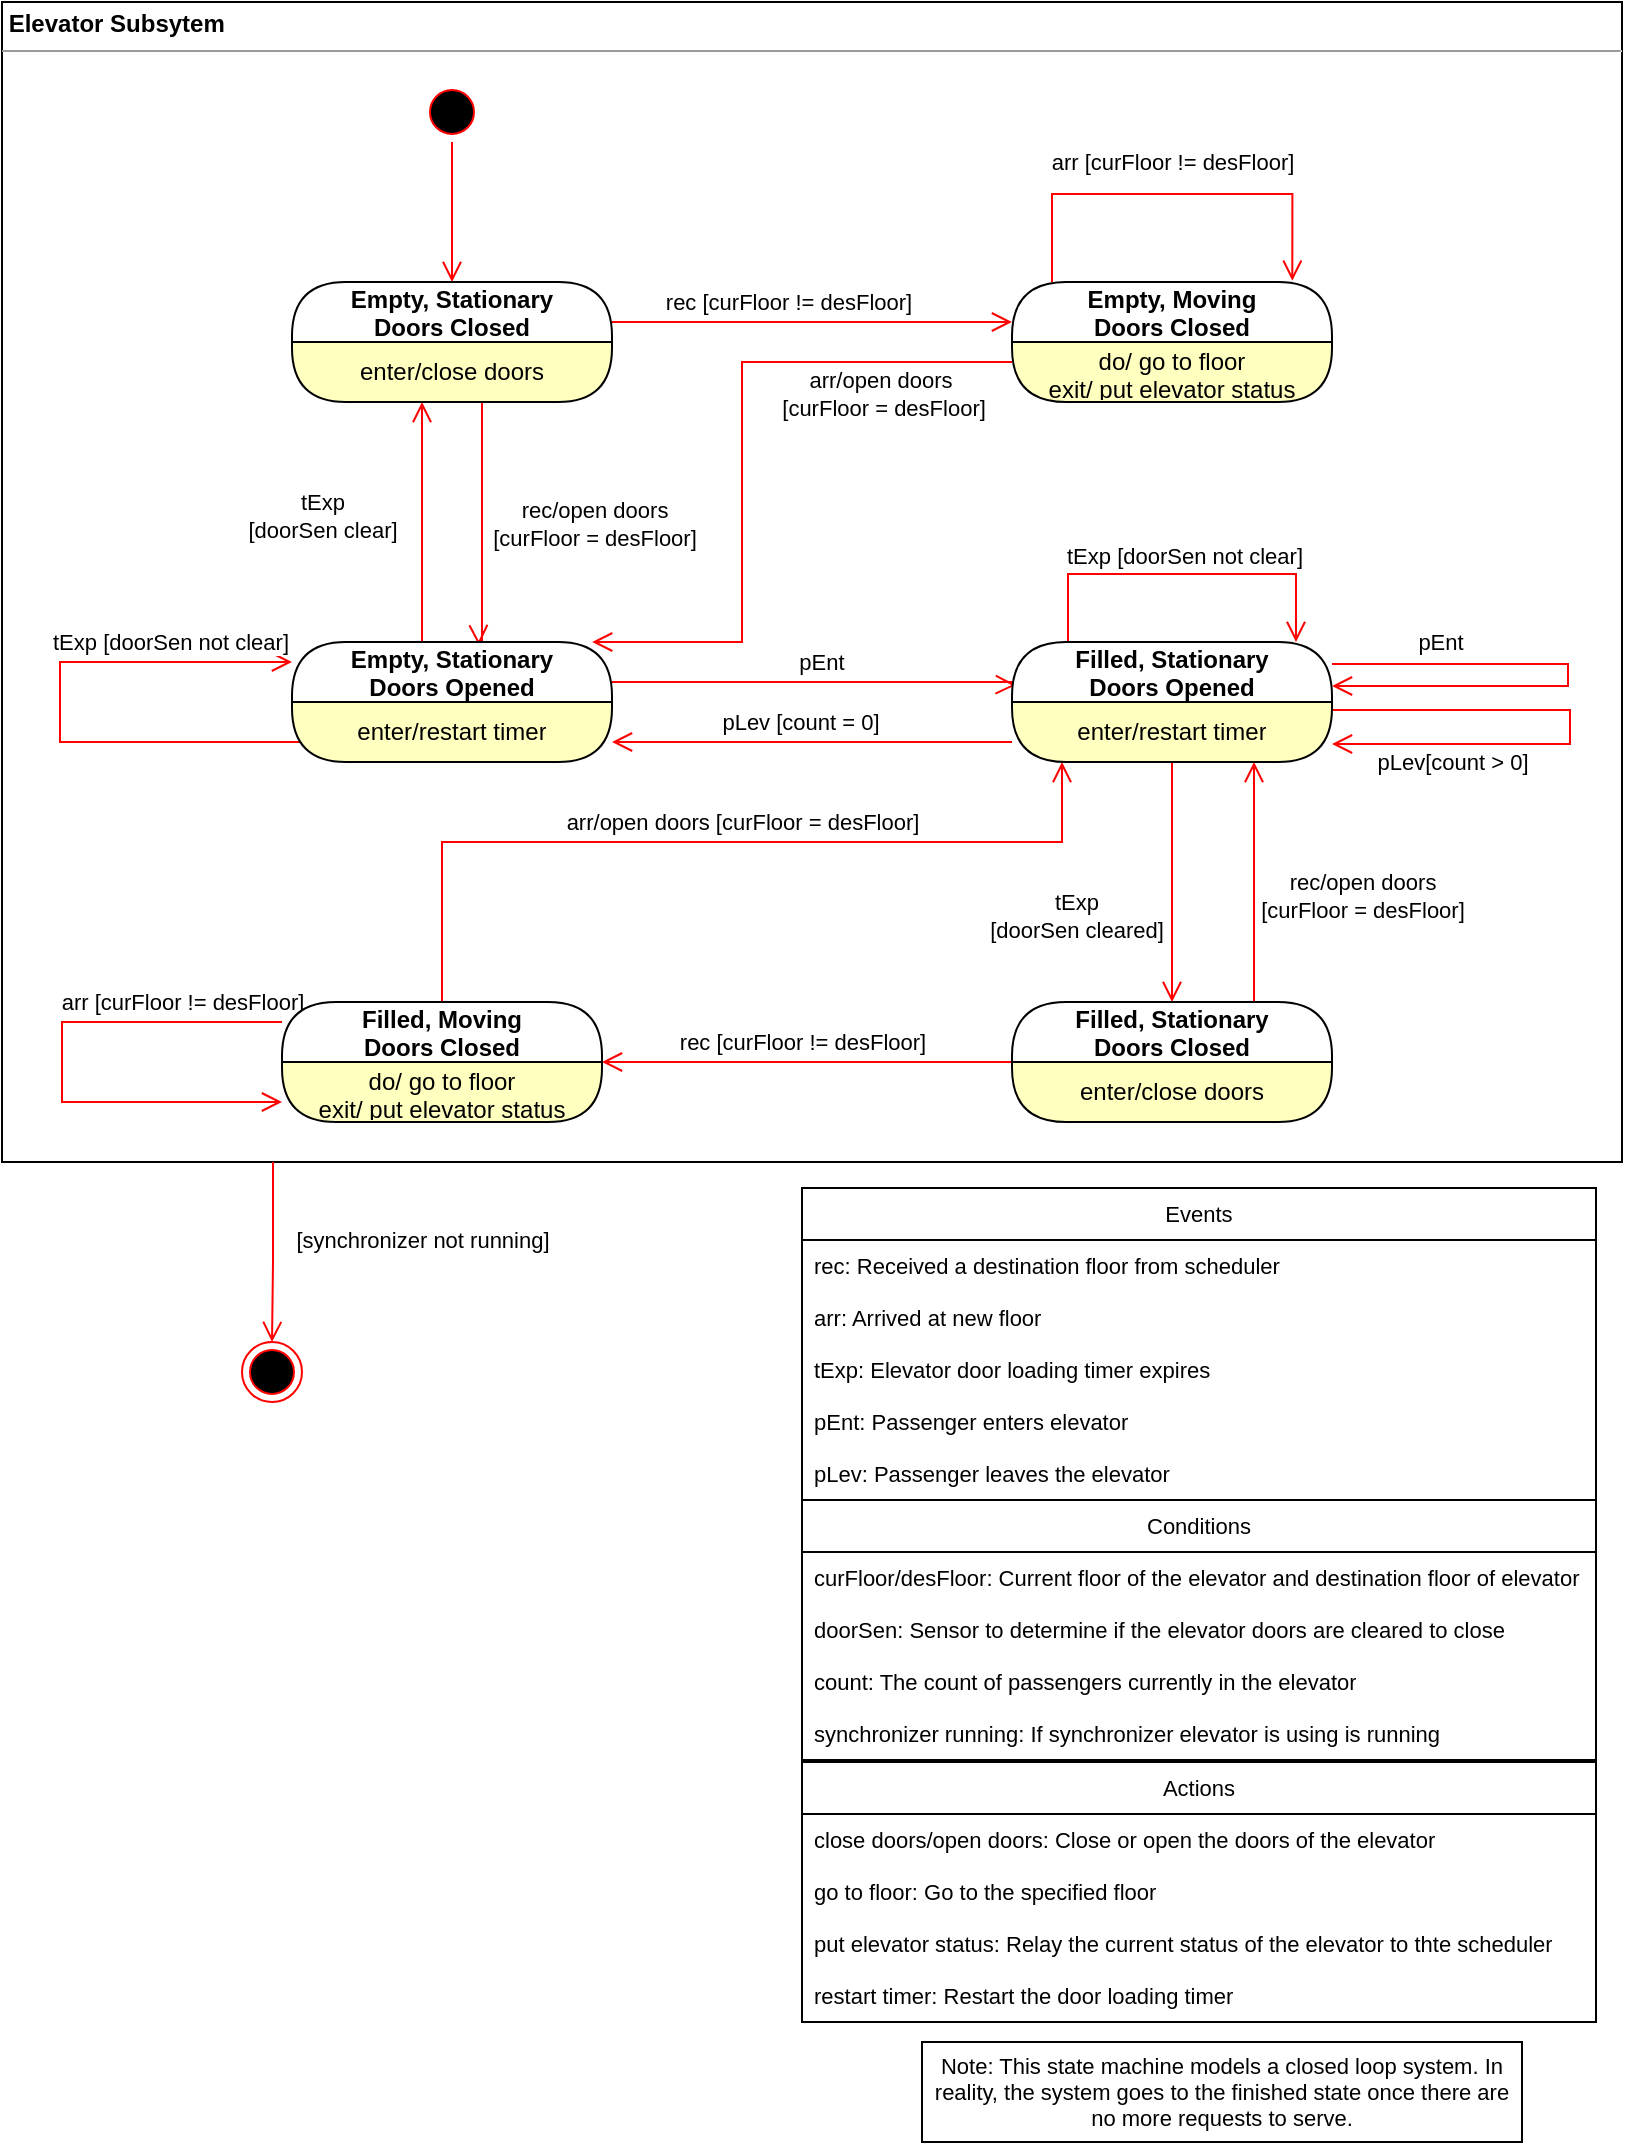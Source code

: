 <mxfile version="24.0.7" type="device" pages="3">
  <diagram name="Elevator-FUTURE" id="lXF7nKowelbU68zjcitS">
    <mxGraphModel dx="1674" dy="738" grid="1" gridSize="10" guides="1" tooltips="1" connect="1" arrows="1" fold="1" page="1" pageScale="1" pageWidth="850" pageHeight="1100" math="0" shadow="0">
      <root>
        <mxCell id="0" />
        <mxCell id="1" parent="0" />
        <mxCell id="KIh4mxFjKKJPZhULtXzL-1" value="&lt;p style=&quot;text-align: left; margin: 4px 0px 0px;&quot;&gt;&lt;b&gt;&amp;nbsp;Elevator Subsytem&lt;/b&gt;&lt;/p&gt;&lt;hr size=&quot;1&quot;&gt;&lt;div style=&quot;height:2px;&quot;&gt;&lt;/div&gt;" style="verticalAlign=top;align=right;overflow=fill;fontSize=12;fontFamily=Helvetica;html=1;whiteSpace=wrap;fontColor=default;" parent="1" vertex="1">
          <mxGeometry x="20" y="20" width="810" height="580" as="geometry" />
        </mxCell>
        <mxCell id="FUoiphezUbPLBO1NXrwz-1" value="" style="ellipse;html=1;shape=startState;fillColor=#000000;strokeColor=#ff0000;" parent="1" vertex="1">
          <mxGeometry x="230" y="60" width="30" height="30" as="geometry" />
        </mxCell>
        <mxCell id="FUoiphezUbPLBO1NXrwz-2" value="" style="edgeStyle=orthogonalEdgeStyle;html=1;verticalAlign=bottom;endArrow=open;endSize=8;strokeColor=#ff0000;rounded=0;entryX=0.5;entryY=0;entryDx=0;entryDy=0;" parent="1" source="FUoiphezUbPLBO1NXrwz-1" target="FUoiphezUbPLBO1NXrwz-3" edge="1">
          <mxGeometry relative="1" as="geometry">
            <mxPoint x="250" y="160" as="targetPoint" />
            <Array as="points">
              <mxPoint x="245" y="108" />
              <mxPoint x="245" y="108" />
            </Array>
          </mxGeometry>
        </mxCell>
        <mxCell id="FUoiphezUbPLBO1NXrwz-8" style="edgeStyle=orthogonalEdgeStyle;shape=connector;rounded=0;orthogonalLoop=1;jettySize=auto;html=1;labelBackgroundColor=default;strokeColor=#ff0000;align=center;verticalAlign=bottom;fontFamily=Helvetica;fontSize=11;fontColor=default;endArrow=open;endSize=8;" parent="1" source="FUoiphezUbPLBO1NXrwz-3" target="FUoiphezUbPLBO1NXrwz-6" edge="1">
          <mxGeometry relative="1" as="geometry">
            <Array as="points">
              <mxPoint x="425" y="180" />
              <mxPoint x="425" y="180" />
            </Array>
          </mxGeometry>
        </mxCell>
        <mxCell id="FUoiphezUbPLBO1NXrwz-9" value="rec [curFloor != desFloor]" style="edgeLabel;html=1;align=center;verticalAlign=middle;resizable=0;points=[];fontSize=11;fontFamily=Helvetica;fontColor=default;" parent="FUoiphezUbPLBO1NXrwz-8" vertex="1" connectable="0">
          <mxGeometry x="-0.121" y="-1" relative="1" as="geometry">
            <mxPoint y="-11" as="offset" />
          </mxGeometry>
        </mxCell>
        <mxCell id="FUoiphezUbPLBO1NXrwz-5" value="" style="edgeStyle=orthogonalEdgeStyle;html=1;verticalAlign=bottom;endArrow=open;endSize=8;strokeColor=#ff0000;rounded=0;entryX=0.584;entryY=0.027;entryDx=0;entryDy=0;entryPerimeter=0;" parent="1" source="FUoiphezUbPLBO1NXrwz-3" target="FUoiphezUbPLBO1NXrwz-13" edge="1">
          <mxGeometry relative="1" as="geometry">
            <mxPoint x="245" y="280" as="targetPoint" />
            <Array as="points">
              <mxPoint x="260" y="340" />
              <mxPoint x="258" y="340" />
            </Array>
          </mxGeometry>
        </mxCell>
        <mxCell id="FUoiphezUbPLBO1NXrwz-14" value="rec/open doors&lt;br&gt;[curFloor = desFloor]" style="edgeLabel;html=1;align=center;verticalAlign=middle;resizable=0;points=[];fontSize=11;fontFamily=Helvetica;fontColor=default;" parent="FUoiphezUbPLBO1NXrwz-5" vertex="1" connectable="0">
          <mxGeometry x="-0.2" y="1" relative="1" as="geometry">
            <mxPoint x="55" y="11" as="offset" />
          </mxGeometry>
        </mxCell>
        <mxCell id="FUoiphezUbPLBO1NXrwz-11" style="edgeStyle=orthogonalEdgeStyle;shape=connector;rounded=0;orthogonalLoop=1;jettySize=auto;html=1;labelBackgroundColor=default;strokeColor=#ff0000;align=center;verticalAlign=bottom;fontFamily=Helvetica;fontSize=11;fontColor=default;endArrow=open;endSize=8;entryX=0.876;entryY=-0.01;entryDx=0;entryDy=0;entryPerimeter=0;" parent="1" source="FUoiphezUbPLBO1NXrwz-6" target="FUoiphezUbPLBO1NXrwz-6" edge="1">
          <mxGeometry relative="1" as="geometry">
            <mxPoint x="665" y="70.0" as="targetPoint" />
            <Array as="points">
              <mxPoint x="545" y="116" />
              <mxPoint x="665" y="116" />
            </Array>
          </mxGeometry>
        </mxCell>
        <mxCell id="FUoiphezUbPLBO1NXrwz-12" value="arr [curFloor != desFloor]" style="edgeLabel;html=1;align=center;verticalAlign=middle;resizable=0;points=[];fontSize=11;fontFamily=Helvetica;fontColor=default;" parent="FUoiphezUbPLBO1NXrwz-11" vertex="1" connectable="0">
          <mxGeometry x="-0.162" y="2" relative="1" as="geometry">
            <mxPoint x="17" y="-14" as="offset" />
          </mxGeometry>
        </mxCell>
        <mxCell id="FUoiphezUbPLBO1NXrwz-6" value="Empty, Moving&#xa;Doors Closed" style="swimlane;fontStyle=1;align=center;verticalAlign=middle;childLayout=stackLayout;horizontal=1;startSize=30;horizontalStack=0;resizeParent=0;resizeLast=1;container=0;collapsible=0;rounded=1;arcSize=30;swimlaneFillColor=#ffffc0;dropTarget=0;" parent="1" vertex="1">
          <mxGeometry x="525" y="160" width="160" height="60" as="geometry" />
        </mxCell>
        <mxCell id="FUoiphezUbPLBO1NXrwz-7" value="do/ go to floor&lt;br&gt;exit/ put elevator status" style="text;html=1;strokeColor=none;fillColor=none;align=center;verticalAlign=middle;spacingLeft=4;spacingRight=4;whiteSpace=wrap;overflow=hidden;rotatable=0;fontColor=#000000;" parent="FUoiphezUbPLBO1NXrwz-6" vertex="1">
          <mxGeometry y="30" width="160" height="30" as="geometry" />
        </mxCell>
        <mxCell id="FUoiphezUbPLBO1NXrwz-10" value="do/ Go to floor&lt;br&gt;exit/ Put elevator status" style="text;html=1;strokeColor=none;fillColor=none;align=center;verticalAlign=middle;spacingLeft=4;spacingRight=4;whiteSpace=wrap;overflow=hidden;rotatable=0;fontColor=#000000;" parent="FUoiphezUbPLBO1NXrwz-6" vertex="1">
          <mxGeometry y="60" width="160" as="geometry" />
        </mxCell>
        <mxCell id="FUoiphezUbPLBO1NXrwz-18" style="edgeStyle=orthogonalEdgeStyle;shape=connector;rounded=0;orthogonalLoop=1;jettySize=auto;html=1;entryX=0.012;entryY=0.359;entryDx=0;entryDy=0;labelBackgroundColor=default;strokeColor=#ff0000;align=center;verticalAlign=bottom;fontFamily=Helvetica;fontSize=11;fontColor=default;endArrow=open;endSize=8;entryPerimeter=0;" parent="1" source="FUoiphezUbPLBO1NXrwz-13" target="FUoiphezUbPLBO1NXrwz-17" edge="1">
          <mxGeometry relative="1" as="geometry">
            <Array as="points">
              <mxPoint x="525" y="360" />
              <mxPoint x="525" y="362" />
            </Array>
          </mxGeometry>
        </mxCell>
        <mxCell id="FUoiphezUbPLBO1NXrwz-19" value="pEnt&amp;nbsp;" style="edgeLabel;html=1;align=center;verticalAlign=middle;resizable=0;points=[];fontSize=11;fontFamily=Helvetica;fontColor=default;" parent="FUoiphezUbPLBO1NXrwz-18" vertex="1" connectable="0">
          <mxGeometry x="0.074" y="1" relative="1" as="geometry">
            <mxPoint x="-3" y="-9" as="offset" />
          </mxGeometry>
        </mxCell>
        <mxCell id="FUoiphezUbPLBO1NXrwz-35" style="edgeStyle=orthogonalEdgeStyle;shape=connector;rounded=0;orthogonalLoop=1;jettySize=auto;html=1;labelBackgroundColor=default;strokeColor=#ff0000;align=center;verticalAlign=bottom;fontFamily=Helvetica;fontSize=11;fontColor=default;endArrow=open;endSize=8;" parent="1" source="FUoiphezUbPLBO1NXrwz-13" target="FUoiphezUbPLBO1NXrwz-3" edge="1">
          <mxGeometry relative="1" as="geometry">
            <Array as="points">
              <mxPoint x="230" y="280" />
              <mxPoint x="230" y="280" />
            </Array>
          </mxGeometry>
        </mxCell>
        <mxCell id="FUoiphezUbPLBO1NXrwz-36" value="tExp&lt;br style=&quot;border-color: var(--border-color);&quot;&gt;[doorSen clear]" style="edgeLabel;html=1;align=center;verticalAlign=middle;resizable=0;points=[];fontSize=11;fontFamily=Helvetica;fontColor=default;" parent="FUoiphezUbPLBO1NXrwz-35" vertex="1" connectable="0">
          <mxGeometry x="0.049" relative="1" as="geometry">
            <mxPoint x="-50" as="offset" />
          </mxGeometry>
        </mxCell>
        <mxCell id="FUoiphezUbPLBO1NXrwz-38" style="edgeStyle=orthogonalEdgeStyle;shape=connector;rounded=0;orthogonalLoop=1;jettySize=auto;html=1;labelBackgroundColor=default;strokeColor=#ff0000;align=center;verticalAlign=bottom;fontFamily=Helvetica;fontSize=11;fontColor=default;endArrow=open;endSize=8;" parent="1" target="FUoiphezUbPLBO1NXrwz-13" edge="1">
          <mxGeometry relative="1" as="geometry">
            <mxPoint x="60" y="370" as="targetPoint" />
            <mxPoint x="170" y="390" as="sourcePoint" />
            <Array as="points">
              <mxPoint x="49" y="390" />
              <mxPoint x="49" y="350" />
            </Array>
          </mxGeometry>
        </mxCell>
        <mxCell id="FUoiphezUbPLBO1NXrwz-39" value="tExp [doorSen not clear]" style="edgeLabel;html=1;align=center;verticalAlign=middle;resizable=0;points=[];fontSize=11;fontFamily=Helvetica;fontColor=default;" parent="FUoiphezUbPLBO1NXrwz-38" vertex="1" connectable="0">
          <mxGeometry x="0.414" relative="1" as="geometry">
            <mxPoint x="20" y="-10" as="offset" />
          </mxGeometry>
        </mxCell>
        <mxCell id="FUoiphezUbPLBO1NXrwz-15" style="edgeStyle=orthogonalEdgeStyle;shape=connector;rounded=0;orthogonalLoop=1;jettySize=auto;html=1;labelBackgroundColor=default;strokeColor=#ff0000;align=center;verticalAlign=bottom;fontFamily=Helvetica;fontSize=11;fontColor=default;endArrow=open;endSize=8;entryX=0.938;entryY=0;entryDx=0;entryDy=0;entryPerimeter=0;" parent="1" source="FUoiphezUbPLBO1NXrwz-7" target="FUoiphezUbPLBO1NXrwz-13" edge="1">
          <mxGeometry relative="1" as="geometry">
            <Array as="points">
              <mxPoint x="390" y="200" />
              <mxPoint x="390" y="340" />
            </Array>
          </mxGeometry>
        </mxCell>
        <mxCell id="FUoiphezUbPLBO1NXrwz-16" value="arr/open doors&lt;br&gt;&amp;nbsp;[curFloor = desFloor]" style="edgeLabel;html=1;align=center;verticalAlign=middle;resizable=0;points=[];fontSize=11;fontFamily=Helvetica;fontColor=default;" parent="FUoiphezUbPLBO1NXrwz-15" vertex="1" connectable="0">
          <mxGeometry x="-0.464" y="1" relative="1" as="geometry">
            <mxPoint x="28" y="15" as="offset" />
          </mxGeometry>
        </mxCell>
        <mxCell id="FUoiphezUbPLBO1NXrwz-20" style="edgeStyle=orthogonalEdgeStyle;shape=connector;rounded=0;orthogonalLoop=1;jettySize=auto;html=1;labelBackgroundColor=default;strokeColor=#ff0000;align=center;verticalAlign=bottom;fontFamily=Helvetica;fontSize=11;fontColor=default;endArrow=open;endSize=8;" parent="1" source="FUoiphezUbPLBO1NXrwz-17" target="FUoiphezUbPLBO1NXrwz-13" edge="1">
          <mxGeometry relative="1" as="geometry">
            <Array as="points">
              <mxPoint x="425" y="390" />
              <mxPoint x="425" y="390" />
            </Array>
          </mxGeometry>
        </mxCell>
        <mxCell id="FUoiphezUbPLBO1NXrwz-21" value="pLev [count = 0]" style="edgeLabel;html=1;align=center;verticalAlign=middle;resizable=0;points=[];fontSize=11;fontFamily=Helvetica;fontColor=default;" parent="FUoiphezUbPLBO1NXrwz-20" vertex="1" connectable="0">
          <mxGeometry x="0.066" relative="1" as="geometry">
            <mxPoint y="-10" as="offset" />
          </mxGeometry>
        </mxCell>
        <mxCell id="FUoiphezUbPLBO1NXrwz-23" style="edgeStyle=orthogonalEdgeStyle;shape=connector;rounded=0;orthogonalLoop=1;jettySize=auto;html=1;labelBackgroundColor=default;strokeColor=#ff0000;align=center;verticalAlign=bottom;fontFamily=Helvetica;fontSize=11;fontColor=default;endArrow=open;endSize=8;" parent="1" source="FUoiphezUbPLBO1NXrwz-17" target="FUoiphezUbPLBO1NXrwz-22" edge="1">
          <mxGeometry relative="1" as="geometry" />
        </mxCell>
        <mxCell id="FUoiphezUbPLBO1NXrwz-24" value="tExp&lt;br&gt;[doorSen cleared]" style="edgeLabel;html=1;align=center;verticalAlign=middle;resizable=0;points=[];fontSize=11;fontFamily=Helvetica;fontColor=default;" parent="FUoiphezUbPLBO1NXrwz-23" vertex="1" connectable="0">
          <mxGeometry x="-0.057" relative="1" as="geometry">
            <mxPoint x="-48" y="20" as="offset" />
          </mxGeometry>
        </mxCell>
        <mxCell id="FUoiphezUbPLBO1NXrwz-29" style="edgeStyle=orthogonalEdgeStyle;shape=connector;rounded=0;orthogonalLoop=1;jettySize=auto;html=1;labelBackgroundColor=default;strokeColor=#ff0000;align=center;verticalAlign=bottom;fontFamily=Helvetica;fontSize=11;fontColor=default;endArrow=open;endSize=8;" parent="1" source="FUoiphezUbPLBO1NXrwz-22" target="FUoiphezUbPLBO1NXrwz-26" edge="1">
          <mxGeometry relative="1" as="geometry" />
        </mxCell>
        <mxCell id="FUoiphezUbPLBO1NXrwz-30" value="rec [curFloor != desFloor]" style="edgeLabel;html=1;align=center;verticalAlign=middle;resizable=0;points=[];fontSize=11;fontFamily=Helvetica;fontColor=default;" parent="FUoiphezUbPLBO1NXrwz-29" vertex="1" connectable="0">
          <mxGeometry x="0.065" y="1" relative="1" as="geometry">
            <mxPoint x="4" y="-11" as="offset" />
          </mxGeometry>
        </mxCell>
        <mxCell id="FUoiphezUbPLBO1NXrwz-52" style="edgeStyle=orthogonalEdgeStyle;shape=connector;rounded=0;orthogonalLoop=1;jettySize=auto;html=1;labelBackgroundColor=default;strokeColor=#ff0000;align=center;verticalAlign=bottom;fontFamily=Helvetica;fontSize=11;fontColor=default;endArrow=open;endSize=8;" parent="1" source="FUoiphezUbPLBO1NXrwz-22" target="FUoiphezUbPLBO1NXrwz-17" edge="1">
          <mxGeometry relative="1" as="geometry">
            <Array as="points">
              <mxPoint x="646" y="456" />
              <mxPoint x="646" y="456" />
            </Array>
          </mxGeometry>
        </mxCell>
        <mxCell id="FUoiphezUbPLBO1NXrwz-53" value="rec/open doors&lt;br&gt;[curFloor = desFloor]" style="edgeLabel;html=1;align=center;verticalAlign=middle;resizable=0;points=[];fontSize=11;fontFamily=Helvetica;fontColor=default;" parent="FUoiphezUbPLBO1NXrwz-52" vertex="1" connectable="0">
          <mxGeometry x="-0.047" y="-2" relative="1" as="geometry">
            <mxPoint x="52" y="4" as="offset" />
          </mxGeometry>
        </mxCell>
        <mxCell id="FUoiphezUbPLBO1NXrwz-31" style="edgeStyle=orthogonalEdgeStyle;shape=connector;rounded=0;orthogonalLoop=1;jettySize=auto;html=1;labelBackgroundColor=default;strokeColor=#ff0000;align=center;verticalAlign=bottom;fontFamily=Helvetica;fontSize=11;fontColor=default;endArrow=open;endSize=8;" parent="1" source="FUoiphezUbPLBO1NXrwz-26" target="FUoiphezUbPLBO1NXrwz-26" edge="1">
          <mxGeometry relative="1" as="geometry">
            <mxPoint x="50" y="550.0" as="targetPoint" />
            <Array as="points">
              <mxPoint x="50" y="530" />
              <mxPoint x="50" y="570" />
            </Array>
          </mxGeometry>
        </mxCell>
        <mxCell id="FUoiphezUbPLBO1NXrwz-32" value="arr [curFloor != desFloor]" style="edgeLabel;html=1;align=center;verticalAlign=middle;resizable=0;points=[];fontSize=11;fontFamily=Helvetica;fontColor=default;" parent="FUoiphezUbPLBO1NXrwz-31" vertex="1" connectable="0">
          <mxGeometry x="-0.347" y="-1" relative="1" as="geometry">
            <mxPoint x="35" y="-9" as="offset" />
          </mxGeometry>
        </mxCell>
        <mxCell id="FUoiphezUbPLBO1NXrwz-33" style="edgeStyle=orthogonalEdgeStyle;shape=connector;rounded=0;orthogonalLoop=1;jettySize=auto;html=1;labelBackgroundColor=default;strokeColor=#ff0000;align=center;verticalAlign=bottom;fontFamily=Helvetica;fontSize=11;fontColor=default;endArrow=open;endSize=8;" parent="1" source="FUoiphezUbPLBO1NXrwz-26" target="FUoiphezUbPLBO1NXrwz-17" edge="1">
          <mxGeometry relative="1" as="geometry">
            <Array as="points">
              <mxPoint x="240" y="440" />
              <mxPoint x="550" y="440" />
            </Array>
          </mxGeometry>
        </mxCell>
        <mxCell id="FUoiphezUbPLBO1NXrwz-34" value="arr/open doors [curFloor = desFloor]" style="edgeLabel;html=1;align=center;verticalAlign=middle;resizable=0;points=[];fontSize=11;fontFamily=Helvetica;fontColor=default;" parent="FUoiphezUbPLBO1NXrwz-33" vertex="1" connectable="0">
          <mxGeometry x="-0.15" y="-2" relative="1" as="geometry">
            <mxPoint x="47" y="-12" as="offset" />
          </mxGeometry>
        </mxCell>
        <mxCell id="FUoiphezUbPLBO1NXrwz-26" value="Filled, Moving&#xa;Doors Closed" style="swimlane;fontStyle=1;align=center;verticalAlign=middle;childLayout=stackLayout;horizontal=1;startSize=30;horizontalStack=0;resizeParent=0;resizeLast=1;container=0;collapsible=0;rounded=1;arcSize=30;swimlaneFillColor=#ffffc0;dropTarget=0;" parent="1" vertex="1">
          <mxGeometry x="160" y="520" width="160" height="60" as="geometry" />
        </mxCell>
        <mxCell id="FUoiphezUbPLBO1NXrwz-27" value="do/ go to floor&lt;br&gt;exit/ put elevator status" style="text;html=1;strokeColor=none;fillColor=none;align=center;verticalAlign=middle;spacingLeft=4;spacingRight=4;whiteSpace=wrap;overflow=hidden;rotatable=0;fontColor=#000000;" parent="FUoiphezUbPLBO1NXrwz-26" vertex="1">
          <mxGeometry y="30" width="160" height="30" as="geometry" />
        </mxCell>
        <mxCell id="FUoiphezUbPLBO1NXrwz-28" value="do/ Go to floor&lt;br&gt;exit/ Put elevator status" style="text;html=1;strokeColor=none;fillColor=none;align=center;verticalAlign=middle;spacingLeft=4;spacingRight=4;whiteSpace=wrap;overflow=hidden;rotatable=0;fontColor=#000000;" parent="FUoiphezUbPLBO1NXrwz-26" vertex="1">
          <mxGeometry y="60" width="160" as="geometry" />
        </mxCell>
        <mxCell id="FUoiphezUbPLBO1NXrwz-41" value="" style="group" parent="1" vertex="1" connectable="0">
          <mxGeometry x="165" y="340" width="160" height="60" as="geometry" />
        </mxCell>
        <mxCell id="FUoiphezUbPLBO1NXrwz-13" value="Empty, Stationary&#xa;Doors Opened" style="swimlane;fontStyle=1;align=center;verticalAlign=middle;childLayout=stackLayout;horizontal=1;startSize=30;horizontalStack=0;resizeParent=0;resizeLast=1;container=0;collapsible=0;rounded=1;arcSize=30;swimlaneFillColor=#ffffc0;dropTarget=0;" parent="FUoiphezUbPLBO1NXrwz-41" vertex="1">
          <mxGeometry width="160" height="60" as="geometry" />
        </mxCell>
        <mxCell id="FUoiphezUbPLBO1NXrwz-40" value="enter/restart timer" style="text;html=1;strokeColor=none;fillColor=none;align=center;verticalAlign=middle;spacingLeft=4;spacingRight=4;whiteSpace=wrap;overflow=hidden;rotatable=0;fontColor=#000000;" parent="FUoiphezUbPLBO1NXrwz-41" vertex="1">
          <mxGeometry y="30" width="160" height="30" as="geometry" />
        </mxCell>
        <mxCell id="FUoiphezUbPLBO1NXrwz-43" value="" style="group" parent="1" vertex="1" connectable="0">
          <mxGeometry x="520" y="340" width="165" height="60" as="geometry" />
        </mxCell>
        <mxCell id="FUoiphezUbPLBO1NXrwz-44" value="" style="group" parent="FUoiphezUbPLBO1NXrwz-43" vertex="1" connectable="0">
          <mxGeometry x="5" width="160" height="60" as="geometry" />
        </mxCell>
        <mxCell id="FUoiphezUbPLBO1NXrwz-46" style="edgeStyle=orthogonalEdgeStyle;shape=connector;rounded=0;orthogonalLoop=1;jettySize=auto;html=1;labelBackgroundColor=default;strokeColor=#ff0000;align=center;verticalAlign=bottom;fontFamily=Helvetica;fontSize=11;fontColor=default;endArrow=open;endSize=8;" parent="FUoiphezUbPLBO1NXrwz-44" source="FUoiphezUbPLBO1NXrwz-17" target="FUoiphezUbPLBO1NXrwz-17" edge="1">
          <mxGeometry relative="1" as="geometry">
            <mxPoint x="277.88" y="30" as="targetPoint" />
            <Array as="points">
              <mxPoint x="278" y="11" />
              <mxPoint x="278" y="22" />
            </Array>
          </mxGeometry>
        </mxCell>
        <mxCell id="FUoiphezUbPLBO1NXrwz-47" value="pEnt" style="edgeLabel;html=1;align=center;verticalAlign=middle;resizable=0;points=[];fontSize=11;fontFamily=Helvetica;fontColor=default;" parent="FUoiphezUbPLBO1NXrwz-46" vertex="1" connectable="0">
          <mxGeometry x="-0.645" y="1" relative="1" as="geometry">
            <mxPoint x="10" y="-10" as="offset" />
          </mxGeometry>
        </mxCell>
        <mxCell id="FUoiphezUbPLBO1NXrwz-48" style="edgeStyle=orthogonalEdgeStyle;shape=connector;rounded=0;orthogonalLoop=1;jettySize=auto;html=1;labelBackgroundColor=default;strokeColor=#ff0000;align=center;verticalAlign=bottom;fontFamily=Helvetica;fontSize=11;fontColor=default;endArrow=open;endSize=8;" parent="FUoiphezUbPLBO1NXrwz-44" source="FUoiphezUbPLBO1NXrwz-17" target="FUoiphezUbPLBO1NXrwz-17" edge="1">
          <mxGeometry relative="1" as="geometry">
            <mxPoint x="80" y="-66" as="targetPoint" />
            <Array as="points">
              <mxPoint x="28" y="-34" />
              <mxPoint x="142" y="-34" />
            </Array>
          </mxGeometry>
        </mxCell>
        <mxCell id="FUoiphezUbPLBO1NXrwz-49" value="tExp [doorSen not clear]" style="edgeLabel;html=1;align=center;verticalAlign=middle;resizable=0;points=[];fontSize=11;fontFamily=Helvetica;fontColor=default;" parent="FUoiphezUbPLBO1NXrwz-48" vertex="1" connectable="0">
          <mxGeometry x="-0.242" y="2" relative="1" as="geometry">
            <mxPoint x="23" y="-7" as="offset" />
          </mxGeometry>
        </mxCell>
        <mxCell id="FUoiphezUbPLBO1NXrwz-50" style="edgeStyle=orthogonalEdgeStyle;shape=connector;rounded=0;orthogonalLoop=1;jettySize=auto;html=1;labelBackgroundColor=default;strokeColor=#ff0000;align=center;verticalAlign=bottom;fontFamily=Helvetica;fontSize=11;fontColor=default;endArrow=open;endSize=8;" parent="FUoiphezUbPLBO1NXrwz-44" source="FUoiphezUbPLBO1NXrwz-17" target="FUoiphezUbPLBO1NXrwz-17" edge="1">
          <mxGeometry relative="1" as="geometry">
            <mxPoint x="291.96" y="30" as="targetPoint" />
            <Array as="points">
              <mxPoint x="279" y="34" />
              <mxPoint x="279" y="51" />
            </Array>
          </mxGeometry>
        </mxCell>
        <mxCell id="FUoiphezUbPLBO1NXrwz-51" value="pLev[count &amp;gt; 0]" style="edgeLabel;html=1;align=center;verticalAlign=middle;resizable=0;points=[];fontSize=11;fontFamily=Helvetica;fontColor=default;" parent="FUoiphezUbPLBO1NXrwz-50" vertex="1" connectable="0">
          <mxGeometry x="0.537" y="2" relative="1" as="geometry">
            <mxPoint x="1" y="7" as="offset" />
          </mxGeometry>
        </mxCell>
        <mxCell id="FUoiphezUbPLBO1NXrwz-17" value="Filled, Stationary&#xa;Doors Opened" style="swimlane;fontStyle=1;align=center;verticalAlign=middle;childLayout=stackLayout;horizontal=1;startSize=30;horizontalStack=0;resizeParent=0;resizeLast=1;container=0;collapsible=0;rounded=1;arcSize=30;swimlaneFillColor=#ffffc0;dropTarget=0;" parent="FUoiphezUbPLBO1NXrwz-44" vertex="1">
          <mxGeometry width="160" height="60" as="geometry" />
        </mxCell>
        <mxCell id="FUoiphezUbPLBO1NXrwz-42" value="enter/restart timer" style="text;html=1;strokeColor=none;fillColor=none;align=center;verticalAlign=middle;spacingLeft=4;spacingRight=4;whiteSpace=wrap;overflow=hidden;rotatable=0;fontColor=#000000;" parent="FUoiphezUbPLBO1NXrwz-44" vertex="1">
          <mxGeometry y="30" width="160" height="30" as="geometry" />
        </mxCell>
        <mxCell id="FUoiphezUbPLBO1NXrwz-55" value="" style="group" parent="1" vertex="1" connectable="0">
          <mxGeometry x="525" y="520" width="160" height="60" as="geometry" />
        </mxCell>
        <mxCell id="FUoiphezUbPLBO1NXrwz-22" value="Filled, Stationary&#xa;Doors Closed" style="swimlane;fontStyle=1;align=center;verticalAlign=middle;childLayout=stackLayout;horizontal=1;startSize=30;horizontalStack=0;resizeParent=0;resizeLast=1;container=0;collapsible=0;rounded=1;arcSize=30;swimlaneFillColor=#ffffc0;dropTarget=0;" parent="FUoiphezUbPLBO1NXrwz-55" vertex="1">
          <mxGeometry width="160" height="60" as="geometry" />
        </mxCell>
        <mxCell id="FUoiphezUbPLBO1NXrwz-54" value="enter/close doors" style="text;html=1;strokeColor=none;fillColor=none;align=center;verticalAlign=middle;spacingLeft=4;spacingRight=4;whiteSpace=wrap;overflow=hidden;rotatable=0;fontColor=#000000;" parent="FUoiphezUbPLBO1NXrwz-55" vertex="1">
          <mxGeometry y="30" width="160" height="30" as="geometry" />
        </mxCell>
        <mxCell id="FUoiphezUbPLBO1NXrwz-57" value="" style="group" parent="1" vertex="1" connectable="0">
          <mxGeometry x="165" y="160" width="160" height="60" as="geometry" />
        </mxCell>
        <mxCell id="FUoiphezUbPLBO1NXrwz-3" value="Empty, Stationary&#xa;Doors Closed" style="swimlane;fontStyle=1;align=center;verticalAlign=middle;childLayout=stackLayout;horizontal=1;startSize=30;horizontalStack=0;resizeParent=0;resizeLast=1;container=0;collapsible=0;rounded=1;arcSize=30;swimlaneFillColor=#ffffc0;dropTarget=0;" parent="FUoiphezUbPLBO1NXrwz-57" vertex="1">
          <mxGeometry width="160" height="60" as="geometry" />
        </mxCell>
        <mxCell id="FUoiphezUbPLBO1NXrwz-56" value="enter/close doors" style="text;html=1;strokeColor=none;fillColor=none;align=center;verticalAlign=middle;spacingLeft=4;spacingRight=4;whiteSpace=wrap;overflow=hidden;rotatable=0;fontColor=#000000;" parent="FUoiphezUbPLBO1NXrwz-57" vertex="1">
          <mxGeometry y="30" width="160" height="30" as="geometry" />
        </mxCell>
        <mxCell id="bpBIfxUfFVZG_Cd-5tbc-1" value="Note: This state machine models a closed loop system. In reality, the system goes to the finished state once there are no more requests to serve." style="rounded=0;whiteSpace=wrap;html=1;fontFamily=Helvetica;fontSize=11;fontColor=default;" parent="1" vertex="1">
          <mxGeometry x="480" y="1040" width="300" height="50" as="geometry" />
        </mxCell>
        <mxCell id="KIh4mxFjKKJPZhULtXzL-3" value="" style="group" parent="1" vertex="1" connectable="0">
          <mxGeometry x="420" y="613" width="397" height="417" as="geometry" />
        </mxCell>
        <mxCell id="FUoiphezUbPLBO1NXrwz-59" value="Events" style="swimlane;fontStyle=0;childLayout=stackLayout;horizontal=1;startSize=26;fillColor=none;horizontalStack=0;resizeParent=1;resizeParentMax=0;resizeLast=0;collapsible=1;marginBottom=0;whiteSpace=wrap;html=1;fontFamily=Helvetica;fontSize=11;fontColor=default;" parent="KIh4mxFjKKJPZhULtXzL-3" vertex="1">
          <mxGeometry width="397" height="156" as="geometry" />
        </mxCell>
        <mxCell id="FUoiphezUbPLBO1NXrwz-60" value="rec: Received a destination floor from scheduler" style="text;strokeColor=none;fillColor=none;align=left;verticalAlign=top;spacingLeft=4;spacingRight=4;overflow=hidden;rotatable=0;points=[[0,0.5],[1,0.5]];portConstraint=eastwest;whiteSpace=wrap;html=1;fontSize=11;fontFamily=Helvetica;fontColor=default;" parent="FUoiphezUbPLBO1NXrwz-59" vertex="1">
          <mxGeometry y="26" width="397" height="26" as="geometry" />
        </mxCell>
        <mxCell id="FUoiphezUbPLBO1NXrwz-61" value="arr: Arrived at new floor" style="text;strokeColor=none;fillColor=none;align=left;verticalAlign=top;spacingLeft=4;spacingRight=4;overflow=hidden;rotatable=0;points=[[0,0.5],[1,0.5]];portConstraint=eastwest;whiteSpace=wrap;html=1;fontSize=11;fontFamily=Helvetica;fontColor=default;" parent="FUoiphezUbPLBO1NXrwz-59" vertex="1">
          <mxGeometry y="52" width="397" height="26" as="geometry" />
        </mxCell>
        <mxCell id="FUoiphezUbPLBO1NXrwz-62" value="tExp: Elevator door loading timer expires" style="text;strokeColor=none;fillColor=none;align=left;verticalAlign=top;spacingLeft=4;spacingRight=4;overflow=hidden;rotatable=0;points=[[0,0.5],[1,0.5]];portConstraint=eastwest;whiteSpace=wrap;html=1;fontSize=11;fontFamily=Helvetica;fontColor=default;" parent="FUoiphezUbPLBO1NXrwz-59" vertex="1">
          <mxGeometry y="78" width="397" height="26" as="geometry" />
        </mxCell>
        <mxCell id="FUoiphezUbPLBO1NXrwz-63" value="pEnt: Passenger enters elevator" style="text;strokeColor=none;fillColor=none;align=left;verticalAlign=top;spacingLeft=4;spacingRight=4;overflow=hidden;rotatable=0;points=[[0,0.5],[1,0.5]];portConstraint=eastwest;whiteSpace=wrap;html=1;fontSize=11;fontFamily=Helvetica;fontColor=default;" parent="FUoiphezUbPLBO1NXrwz-59" vertex="1">
          <mxGeometry y="104" width="397" height="26" as="geometry" />
        </mxCell>
        <mxCell id="FUoiphezUbPLBO1NXrwz-64" value="pLev: Passenger leaves the elevator" style="text;strokeColor=none;fillColor=none;align=left;verticalAlign=top;spacingLeft=4;spacingRight=4;overflow=hidden;rotatable=0;points=[[0,0.5],[1,0.5]];portConstraint=eastwest;whiteSpace=wrap;html=1;fontSize=11;fontFamily=Helvetica;fontColor=default;" parent="FUoiphezUbPLBO1NXrwz-59" vertex="1">
          <mxGeometry y="130" width="397" height="26" as="geometry" />
        </mxCell>
        <mxCell id="FUoiphezUbPLBO1NXrwz-65" value="Conditions" style="swimlane;fontStyle=0;childLayout=stackLayout;horizontal=1;startSize=26;fillColor=none;horizontalStack=0;resizeParent=1;resizeParentMax=0;resizeLast=0;collapsible=1;marginBottom=0;whiteSpace=wrap;html=1;fontFamily=Helvetica;fontSize=11;fontColor=default;" parent="KIh4mxFjKKJPZhULtXzL-3" vertex="1">
          <mxGeometry y="156" width="397" height="130" as="geometry" />
        </mxCell>
        <mxCell id="FUoiphezUbPLBO1NXrwz-66" value="curFloor/desFloor: Current floor of the elevator and destination floor of elevator" style="text;strokeColor=none;fillColor=none;align=left;verticalAlign=top;spacingLeft=4;spacingRight=4;overflow=hidden;rotatable=0;points=[[0,0.5],[1,0.5]];portConstraint=eastwest;whiteSpace=wrap;html=1;fontSize=11;fontFamily=Helvetica;fontColor=default;" parent="FUoiphezUbPLBO1NXrwz-65" vertex="1">
          <mxGeometry y="26" width="397" height="26" as="geometry" />
        </mxCell>
        <mxCell id="FUoiphezUbPLBO1NXrwz-67" value="doorSen: Sensor to determine if the elevator doors are cleared to close" style="text;strokeColor=none;fillColor=none;align=left;verticalAlign=top;spacingLeft=4;spacingRight=4;overflow=hidden;rotatable=0;points=[[0,0.5],[1,0.5]];portConstraint=eastwest;whiteSpace=wrap;html=1;fontSize=11;fontFamily=Helvetica;fontColor=default;" parent="FUoiphezUbPLBO1NXrwz-65" vertex="1">
          <mxGeometry y="52" width="397" height="26" as="geometry" />
        </mxCell>
        <mxCell id="FUoiphezUbPLBO1NXrwz-68" value="count: The count of passengers currently in the elevator" style="text;strokeColor=none;fillColor=none;align=left;verticalAlign=top;spacingLeft=4;spacingRight=4;overflow=hidden;rotatable=0;points=[[0,0.5],[1,0.5]];portConstraint=eastwest;whiteSpace=wrap;html=1;fontSize=11;fontFamily=Helvetica;fontColor=default;" parent="FUoiphezUbPLBO1NXrwz-65" vertex="1">
          <mxGeometry y="78" width="397" height="26" as="geometry" />
        </mxCell>
        <mxCell id="KIh4mxFjKKJPZhULtXzL-2" value="synchronizer running: If synchronizer elevator is using is running" style="text;strokeColor=none;fillColor=none;align=left;verticalAlign=top;spacingLeft=4;spacingRight=4;overflow=hidden;rotatable=0;points=[[0,0.5],[1,0.5]];portConstraint=eastwest;whiteSpace=wrap;html=1;fontSize=11;fontFamily=Helvetica;fontColor=default;" parent="FUoiphezUbPLBO1NXrwz-65" vertex="1">
          <mxGeometry y="104" width="397" height="26" as="geometry" />
        </mxCell>
        <mxCell id="FUoiphezUbPLBO1NXrwz-69" value="Actions" style="swimlane;fontStyle=0;childLayout=stackLayout;horizontal=1;startSize=26;fillColor=none;horizontalStack=0;resizeParent=1;resizeParentMax=0;resizeLast=0;collapsible=1;marginBottom=0;whiteSpace=wrap;html=1;fontFamily=Helvetica;fontSize=11;fontColor=default;" parent="KIh4mxFjKKJPZhULtXzL-3" vertex="1">
          <mxGeometry y="287" width="397" height="130" as="geometry" />
        </mxCell>
        <mxCell id="FUoiphezUbPLBO1NXrwz-70" value="close doors/open doors: Close or open the doors of the elevator" style="text;strokeColor=none;fillColor=none;align=left;verticalAlign=top;spacingLeft=4;spacingRight=4;overflow=hidden;rotatable=0;points=[[0,0.5],[1,0.5]];portConstraint=eastwest;whiteSpace=wrap;html=1;fontSize=11;fontFamily=Helvetica;fontColor=default;" parent="FUoiphezUbPLBO1NXrwz-69" vertex="1">
          <mxGeometry y="26" width="397" height="26" as="geometry" />
        </mxCell>
        <mxCell id="FUoiphezUbPLBO1NXrwz-71" value="go to floor: Go to the specified floor" style="text;strokeColor=none;fillColor=none;align=left;verticalAlign=top;spacingLeft=4;spacingRight=4;overflow=hidden;rotatable=0;points=[[0,0.5],[1,0.5]];portConstraint=eastwest;whiteSpace=wrap;html=1;fontSize=11;fontFamily=Helvetica;fontColor=default;" parent="FUoiphezUbPLBO1NXrwz-69" vertex="1">
          <mxGeometry y="52" width="397" height="26" as="geometry" />
        </mxCell>
        <mxCell id="FUoiphezUbPLBO1NXrwz-72" value="put elevator status: Relay the current status of the elevator to thte scheduler" style="text;strokeColor=none;fillColor=none;align=left;verticalAlign=top;spacingLeft=4;spacingRight=4;overflow=hidden;rotatable=0;points=[[0,0.5],[1,0.5]];portConstraint=eastwest;whiteSpace=wrap;html=1;fontSize=11;fontFamily=Helvetica;fontColor=default;" parent="FUoiphezUbPLBO1NXrwz-69" vertex="1">
          <mxGeometry y="78" width="397" height="26" as="geometry" />
        </mxCell>
        <mxCell id="FUoiphezUbPLBO1NXrwz-73" value="restart timer: Restart the door loading timer" style="text;strokeColor=none;fillColor=none;align=left;verticalAlign=top;spacingLeft=4;spacingRight=4;overflow=hidden;rotatable=0;points=[[0,0.5],[1,0.5]];portConstraint=eastwest;whiteSpace=wrap;html=1;fontSize=11;fontFamily=Helvetica;fontColor=default;" parent="FUoiphezUbPLBO1NXrwz-69" vertex="1">
          <mxGeometry y="104" width="397" height="26" as="geometry" />
        </mxCell>
        <mxCell id="dqinlUJraurRENKOLHsU-1" style="edgeStyle=orthogonalEdgeStyle;shape=connector;rounded=0;orthogonalLoop=1;jettySize=auto;html=1;labelBackgroundColor=default;strokeColor=#ff0000;align=center;verticalAlign=bottom;fontFamily=Helvetica;fontSize=11;fontColor=default;endArrow=open;endSize=8;" parent="1" target="dqinlUJraurRENKOLHsU-3" edge="1">
          <mxGeometry relative="1" as="geometry">
            <mxPoint x="155" y="680" as="targetPoint" />
            <mxPoint x="155.5" y="600" as="sourcePoint" />
            <Array as="points">
              <mxPoint x="156" y="650" />
              <mxPoint x="155" y="650" />
            </Array>
          </mxGeometry>
        </mxCell>
        <mxCell id="dqinlUJraurRENKOLHsU-2" value="[synchronizer not running]" style="edgeLabel;html=1;align=center;verticalAlign=middle;resizable=0;points=[];fontFamily=Helvetica;fontSize=11;fontColor=default;" parent="dqinlUJraurRENKOLHsU-1" vertex="1" connectable="0">
          <mxGeometry x="-0.037" y="4" relative="1" as="geometry">
            <mxPoint x="70" y="-5" as="offset" />
          </mxGeometry>
        </mxCell>
        <mxCell id="dqinlUJraurRENKOLHsU-3" value="" style="ellipse;html=1;shape=endState;fillColor=#000000;strokeColor=#ff0000;fontFamily=Helvetica;fontSize=11;fontColor=default;" parent="1" vertex="1">
          <mxGeometry x="140" y="690" width="30" height="30" as="geometry" />
        </mxCell>
      </root>
    </mxGraphModel>
  </diagram>
  <diagram id="vH6Opb-M55MgyMmqqcC0" name="Scheduler">
    <mxGraphModel dx="1050" dy="618" grid="1" gridSize="10" guides="1" tooltips="1" connect="1" arrows="1" fold="1" page="1" pageScale="1" pageWidth="850" pageHeight="1100" math="0" shadow="0">
      <root>
        <mxCell id="0" />
        <mxCell id="1" parent="0" />
        <mxCell id="tOCzDqMPJMN1b8E7dFa_-1" value="" style="ellipse;html=1;shape=startState;fillColor=#000000;strokeColor=#ff0000;" parent="1" vertex="1">
          <mxGeometry x="235" y="54" width="30" height="30" as="geometry" />
        </mxCell>
        <mxCell id="tOCzDqMPJMN1b8E7dFa_-2" value="" style="edgeStyle=orthogonalEdgeStyle;html=1;verticalAlign=bottom;endArrow=open;endSize=8;strokeColor=#ff0000;rounded=0;" parent="1" source="tOCzDqMPJMN1b8E7dFa_-1" target="IaWnCxOMe2Q0Oo0K8PnL-2" edge="1">
          <mxGeometry relative="1" as="geometry">
            <mxPoint x="190" y="184" as="targetPoint" />
            <Array as="points" />
          </mxGeometry>
        </mxCell>
        <mxCell id="IaWnCxOMe2Q0Oo0K8PnL-1" value="" style="group" parent="1" vertex="1" connectable="0">
          <mxGeometry x="170" y="183" width="160" height="60" as="geometry" />
        </mxCell>
        <mxCell id="J3NTx3xJtRMNDItLb8bW-7" style="edgeStyle=orthogonalEdgeStyle;shape=connector;rounded=0;orthogonalLoop=1;jettySize=auto;html=1;labelBackgroundColor=default;strokeColor=#ff0000;align=center;verticalAlign=bottom;fontFamily=Helvetica;fontSize=11;fontColor=default;endArrow=open;endSize=8;" parent="IaWnCxOMe2Q0Oo0K8PnL-1" source="IaWnCxOMe2Q0Oo0K8PnL-2" target="IaWnCxOMe2Q0Oo0K8PnL-2" edge="1">
          <mxGeometry relative="1" as="geometry">
            <mxPoint x="-88.086" y="30" as="targetPoint" />
            <Array as="points">
              <mxPoint x="-103" y="53" />
              <mxPoint x="-103" y="11" />
            </Array>
          </mxGeometry>
        </mxCell>
        <mxCell id="J3NTx3xJtRMNDItLb8bW-8" value="recFR [floorReq invalid]" style="edgeLabel;html=1;align=center;verticalAlign=middle;resizable=0;points=[];fontSize=11;fontFamily=Helvetica;fontColor=default;" parent="J3NTx3xJtRMNDItLb8bW-7" vertex="1" connectable="0">
          <mxGeometry x="0.452" y="1" relative="1" as="geometry">
            <mxPoint x="10" y="-10" as="offset" />
          </mxGeometry>
        </mxCell>
        <mxCell id="IaWnCxOMe2Q0Oo0K8PnL-2" value="Waiting for Floor Request" style="swimlane;fontStyle=1;align=center;verticalAlign=middle;childLayout=stackLayout;horizontal=1;startSize=30;horizontalStack=0;resizeParent=0;resizeLast=1;container=0;collapsible=0;rounded=1;arcSize=30;swimlaneFillColor=#ffffc0;dropTarget=0;" parent="IaWnCxOMe2Q0Oo0K8PnL-1" vertex="1">
          <mxGeometry width="160" height="60" as="geometry" />
        </mxCell>
        <mxCell id="IaWnCxOMe2Q0Oo0K8PnL-3" value="do/ get floor request" style="text;html=1;strokeColor=none;fillColor=none;align=center;verticalAlign=middle;spacingLeft=4;spacingRight=4;whiteSpace=wrap;overflow=hidden;rotatable=0;fontColor=#000000;" parent="IaWnCxOMe2Q0Oo0K8PnL-1" vertex="1">
          <mxGeometry y="30" width="160" height="30" as="geometry" />
        </mxCell>
        <mxCell id="J3NTx3xJtRMNDItLb8bW-1" value="" style="group" parent="1" vertex="1" connectable="0">
          <mxGeometry x="565" y="183" width="160" height="60" as="geometry" />
        </mxCell>
        <mxCell id="J3NTx3xJtRMNDItLb8bW-14" style="edgeStyle=orthogonalEdgeStyle;shape=connector;rounded=0;orthogonalLoop=1;jettySize=auto;html=1;labelBackgroundColor=default;strokeColor=#ff0000;align=center;verticalAlign=bottom;fontFamily=Helvetica;fontSize=11;fontColor=default;endArrow=open;endSize=8;" parent="J3NTx3xJtRMNDItLb8bW-1" source="J3NTx3xJtRMNDItLb8bW-2" target="J3NTx3xJtRMNDItLb8bW-2" edge="1">
          <mxGeometry relative="1" as="geometry">
            <mxPoint x="150.333" y="-76.0" as="targetPoint" />
            <Array as="points">
              <mxPoint x="19" y="-37" />
              <mxPoint x="140" y="-37" />
            </Array>
          </mxGeometry>
        </mxCell>
        <mxCell id="J3NTx3xJtRMNDItLb8bW-15" value="recEStat&lt;br&gt;[target floor not reached]" style="edgeLabel;html=1;align=center;verticalAlign=middle;resizable=0;points=[];fontSize=11;fontFamily=Helvetica;fontColor=default;" parent="J3NTx3xJtRMNDItLb8bW-14" vertex="1" connectable="0">
          <mxGeometry x="-0.086" y="1" relative="1" as="geometry">
            <mxPoint x="9" y="-16" as="offset" />
          </mxGeometry>
        </mxCell>
        <mxCell id="J3NTx3xJtRMNDItLb8bW-2" value="Sending Elevator &#xa;to Starting Floor" style="swimlane;fontStyle=1;align=center;verticalAlign=middle;childLayout=stackLayout;horizontal=1;startSize=30;horizontalStack=0;resizeParent=0;resizeLast=1;container=0;collapsible=0;rounded=1;arcSize=30;swimlaneFillColor=#ffffc0;dropTarget=0;" parent="J3NTx3xJtRMNDItLb8bW-1" vertex="1">
          <mxGeometry width="160" height="60" as="geometry" />
        </mxCell>
        <mxCell id="J3NTx3xJtRMNDItLb8bW-4" style="edgeStyle=orthogonalEdgeStyle;shape=connector;rounded=0;orthogonalLoop=1;jettySize=auto;html=1;labelBackgroundColor=default;strokeColor=#ff0000;align=center;verticalAlign=bottom;fontFamily=Helvetica;fontSize=11;fontColor=default;endArrow=open;endSize=8;" parent="1" source="IaWnCxOMe2Q0Oo0K8PnL-2" target="J3NTx3xJtRMNDItLb8bW-2" edge="1">
          <mxGeometry relative="1" as="geometry" />
        </mxCell>
        <mxCell id="J3NTx3xJtRMNDItLb8bW-5" value="recFR/send elevator to floor&lt;br&gt;&amp;nbsp;[floorReq valid]" style="edgeLabel;html=1;align=center;verticalAlign=middle;resizable=0;points=[];fontSize=11;fontFamily=Helvetica;fontColor=default;" parent="J3NTx3xJtRMNDItLb8bW-4" vertex="1" connectable="0">
          <mxGeometry x="-0.093" relative="1" as="geometry">
            <mxPoint y="-16" as="offset" />
          </mxGeometry>
        </mxCell>
        <mxCell id="J3NTx3xJtRMNDItLb8bW-9" value="" style="group" parent="1" vertex="1" connectable="0">
          <mxGeometry x="565" y="421" width="160" height="60" as="geometry" />
        </mxCell>
        <mxCell id="J3NTx3xJtRMNDItLb8bW-10" value="Sending Elevator &#xa;to Destination Floor" style="swimlane;fontStyle=1;align=center;verticalAlign=middle;childLayout=stackLayout;horizontal=1;startSize=30;horizontalStack=0;resizeParent=0;resizeLast=1;container=0;collapsible=0;rounded=1;arcSize=30;swimlaneFillColor=#ffffc0;dropTarget=0;" parent="J3NTx3xJtRMNDItLb8bW-9" vertex="1">
          <mxGeometry width="160" height="60" as="geometry" />
        </mxCell>
        <mxCell id="J3NTx3xJtRMNDItLb8bW-16" style="edgeStyle=orthogonalEdgeStyle;shape=connector;rounded=0;orthogonalLoop=1;jettySize=auto;html=1;labelBackgroundColor=default;strokeColor=#ff0000;align=center;verticalAlign=bottom;fontFamily=Helvetica;fontSize=11;fontColor=default;endArrow=open;endSize=8;" parent="J3NTx3xJtRMNDItLb8bW-9" target="J3NTx3xJtRMNDItLb8bW-10" edge="1">
          <mxGeometry relative="1" as="geometry">
            <mxPoint x="11.667" y="118.0" as="targetPoint" />
            <mxPoint x="143.059" y="60" as="sourcePoint" />
            <Array as="points">
              <mxPoint x="143" y="94" />
              <mxPoint x="26" y="94" />
            </Array>
          </mxGeometry>
        </mxCell>
        <mxCell id="J3NTx3xJtRMNDItLb8bW-17" value="recEStat&lt;br style=&quot;border-color: var(--border-color);&quot;&gt;[target floor not reached]" style="edgeLabel;html=1;align=center;verticalAlign=middle;resizable=0;points=[];fontSize=11;fontFamily=Helvetica;fontColor=default;" parent="J3NTx3xJtRMNDItLb8bW-16" vertex="1" connectable="0">
          <mxGeometry x="0.045" relative="1" as="geometry">
            <mxPoint y="17" as="offset" />
          </mxGeometry>
        </mxCell>
        <mxCell id="J3NTx3xJtRMNDItLb8bW-12" style="edgeStyle=orthogonalEdgeStyle;shape=connector;rounded=0;orthogonalLoop=1;jettySize=auto;html=1;labelBackgroundColor=default;strokeColor=#ff0000;align=center;verticalAlign=bottom;fontFamily=Helvetica;fontSize=11;fontColor=default;endArrow=open;endSize=8;" parent="1" target="J3NTx3xJtRMNDItLb8bW-10" edge="1">
          <mxGeometry relative="1" as="geometry">
            <mxPoint x="645" y="243" as="sourcePoint" />
          </mxGeometry>
        </mxCell>
        <mxCell id="J3NTx3xJtRMNDItLb8bW-13" value="recEStat/send elevator to floor&lt;br&gt;&amp;nbsp;[target floor reached]" style="edgeLabel;html=1;align=center;verticalAlign=middle;resizable=0;points=[];fontSize=11;fontFamily=Helvetica;fontColor=default;" parent="J3NTx3xJtRMNDItLb8bW-12" vertex="1" connectable="0">
          <mxGeometry x="-0.101" y="-1" relative="1" as="geometry">
            <mxPoint x="81" y="3" as="offset" />
          </mxGeometry>
        </mxCell>
        <mxCell id="J3NTx3xJtRMNDItLb8bW-18" style="edgeStyle=orthogonalEdgeStyle;shape=connector;rounded=0;orthogonalLoop=1;jettySize=auto;html=1;labelBackgroundColor=default;strokeColor=#ff0000;align=center;verticalAlign=bottom;fontFamily=Helvetica;fontSize=11;fontColor=default;endArrow=open;endSize=8;" parent="1" source="J3NTx3xJtRMNDItLb8bW-10" target="IaWnCxOMe2Q0Oo0K8PnL-2" edge="1">
          <mxGeometry relative="1" as="geometry">
            <Array as="points">
              <mxPoint x="280" y="451" />
            </Array>
          </mxGeometry>
        </mxCell>
        <mxCell id="J3NTx3xJtRMNDItLb8bW-19" value="recEStat [target floor reached]" style="edgeLabel;html=1;align=center;verticalAlign=middle;resizable=0;points=[];fontSize=11;fontFamily=Helvetica;fontColor=default;" parent="J3NTx3xJtRMNDItLb8bW-18" vertex="1" connectable="0">
          <mxGeometry x="-0.377" y="-2" relative="1" as="geometry">
            <mxPoint x="1" y="-8" as="offset" />
          </mxGeometry>
        </mxCell>
        <mxCell id="pl5kavsa6bwfqXFQQHTW-2" value="Note: Currently the scheulder has been configure to serve requests in a FIFO matter and so is what is modeled in the state diagram" style="rounded=0;whiteSpace=wrap;html=1;fontFamily=Helvetica;fontSize=11;fontColor=default;" parent="1" vertex="1">
          <mxGeometry x="275" y="880" width="300" height="60" as="geometry" />
        </mxCell>
        <mxCell id="KoPgyKJhpyhydhElwAYD-6" value="" style="ellipse;html=1;shape=endState;fillColor=#000000;strokeColor=#ff0000;" parent="1" vertex="1">
          <mxGeometry x="189" y="430" width="30" height="30" as="geometry" />
        </mxCell>
        <mxCell id="KoPgyKJhpyhydhElwAYD-8" style="edgeStyle=orthogonalEdgeStyle;shape=connector;rounded=0;orthogonalLoop=1;jettySize=auto;html=1;labelBackgroundColor=default;strokeColor=#ff0000;align=center;verticalAlign=bottom;fontFamily=Helvetica;fontSize=11;fontColor=default;endArrow=open;endSize=8;" parent="1" source="IaWnCxOMe2Q0Oo0K8PnL-2" target="KoPgyKJhpyhydhElwAYD-6" edge="1">
          <mxGeometry relative="1" as="geometry">
            <Array as="points">
              <mxPoint x="204" y="290" />
              <mxPoint x="204" y="290" />
            </Array>
          </mxGeometry>
        </mxCell>
        <mxCell id="KoPgyKJhpyhydhElwAYD-9" value="end/&lt;br&gt;set synchronizer running to false" style="edgeLabel;html=1;align=center;verticalAlign=middle;resizable=0;points=[];fontFamily=Helvetica;fontSize=11;fontColor=default;" parent="KoPgyKJhpyhydhElwAYD-8" vertex="1" connectable="0">
          <mxGeometry x="-0.074" y="-3" relative="1" as="geometry">
            <mxPoint x="-81" y="10" as="offset" />
          </mxGeometry>
        </mxCell>
        <mxCell id="KoPgyKJhpyhydhElwAYD-12" value="" style="group" parent="1" vertex="1" connectable="0">
          <mxGeometry x="219" y="580" width="413" height="260" as="geometry" />
        </mxCell>
        <mxCell id="kXURKUPZanp_LkBkyIcJ-2" value="Events" style="swimlane;fontStyle=0;childLayout=stackLayout;horizontal=1;startSize=26;fillColor=none;horizontalStack=0;resizeParent=1;resizeParentMax=0;resizeLast=0;collapsible=1;marginBottom=0;whiteSpace=wrap;html=1;fontFamily=Helvetica;fontSize=11;fontColor=default;" parent="KoPgyKJhpyhydhElwAYD-12" vertex="1">
          <mxGeometry width="413" height="104" as="geometry" />
        </mxCell>
        <mxCell id="kXURKUPZanp_LkBkyIcJ-3" value="recFR: Received a floor request" style="text;strokeColor=none;fillColor=none;align=left;verticalAlign=top;spacingLeft=4;spacingRight=4;overflow=hidden;rotatable=0;points=[[0,0.5],[1,0.5]];portConstraint=eastwest;whiteSpace=wrap;html=1;fontSize=11;fontFamily=Helvetica;fontColor=default;" parent="kXURKUPZanp_LkBkyIcJ-2" vertex="1">
          <mxGeometry y="26" width="413" height="26" as="geometry" />
        </mxCell>
        <mxCell id="kXURKUPZanp_LkBkyIcJ-4" value="recEStat: Received a status message from elevator" style="text;strokeColor=none;fillColor=none;align=left;verticalAlign=top;spacingLeft=4;spacingRight=4;overflow=hidden;rotatable=0;points=[[0,0.5],[1,0.5]];portConstraint=eastwest;whiteSpace=wrap;html=1;fontSize=11;fontFamily=Helvetica;fontColor=default;" parent="kXURKUPZanp_LkBkyIcJ-2" vertex="1">
          <mxGeometry y="52" width="413" height="26" as="geometry" />
        </mxCell>
        <mxCell id="KoPgyKJhpyhydhElwAYD-11" value="end: End recieved as a floor request" style="text;strokeColor=none;fillColor=none;align=left;verticalAlign=top;spacingLeft=4;spacingRight=4;overflow=hidden;rotatable=0;points=[[0,0.5],[1,0.5]];portConstraint=eastwest;whiteSpace=wrap;html=1;fontSize=11;fontFamily=Helvetica;fontColor=default;" parent="kXURKUPZanp_LkBkyIcJ-2" vertex="1">
          <mxGeometry y="78" width="413" height="26" as="geometry" />
        </mxCell>
        <mxCell id="kXURKUPZanp_LkBkyIcJ-8" value="Conditions" style="swimlane;fontStyle=0;childLayout=stackLayout;horizontal=1;startSize=26;fillColor=none;horizontalStack=0;resizeParent=1;resizeParentMax=0;resizeLast=0;collapsible=1;marginBottom=0;whiteSpace=wrap;html=1;fontFamily=Helvetica;fontSize=11;fontColor=default;" parent="KoPgyKJhpyhydhElwAYD-12" vertex="1">
          <mxGeometry y="104" width="413" height="78" as="geometry" />
        </mxCell>
        <mxCell id="kXURKUPZanp_LkBkyIcJ-9" value="floorReq invalid/valid: Determines if the received floor request is valid to serve" style="text;strokeColor=none;fillColor=none;align=left;verticalAlign=top;spacingLeft=4;spacingRight=4;overflow=hidden;rotatable=0;points=[[0,0.5],[1,0.5]];portConstraint=eastwest;whiteSpace=wrap;html=1;fontSize=11;fontFamily=Helvetica;fontColor=default;" parent="kXURKUPZanp_LkBkyIcJ-8" vertex="1">
          <mxGeometry y="26" width="413" height="26" as="geometry" />
        </mxCell>
        <mxCell id="kXURKUPZanp_LkBkyIcJ-11" value="target floor: Target floor for elevator, can check from the received elevator status" style="text;strokeColor=none;fillColor=none;align=left;verticalAlign=top;spacingLeft=4;spacingRight=4;overflow=hidden;rotatable=0;points=[[0,0.5],[1,0.5]];portConstraint=eastwest;whiteSpace=wrap;html=1;fontSize=11;fontFamily=Helvetica;fontColor=default;" parent="kXURKUPZanp_LkBkyIcJ-8" vertex="1">
          <mxGeometry y="52" width="413" height="26" as="geometry" />
        </mxCell>
        <mxCell id="kXURKUPZanp_LkBkyIcJ-12" value="Actions" style="swimlane;fontStyle=0;childLayout=stackLayout;horizontal=1;startSize=26;fillColor=none;horizontalStack=0;resizeParent=1;resizeParentMax=0;resizeLast=0;collapsible=1;marginBottom=0;whiteSpace=wrap;html=1;fontFamily=Helvetica;fontSize=11;fontColor=default;" parent="KoPgyKJhpyhydhElwAYD-12" vertex="1">
          <mxGeometry y="182" width="413" height="104" as="geometry" />
        </mxCell>
        <mxCell id="kXURKUPZanp_LkBkyIcJ-13" value="get floor request: Wait to receive a floor request from the floor subsytem" style="text;strokeColor=none;fillColor=none;align=left;verticalAlign=top;spacingLeft=4;spacingRight=4;overflow=hidden;rotatable=0;points=[[0,0.5],[1,0.5]];portConstraint=eastwest;whiteSpace=wrap;html=1;fontSize=11;fontFamily=Helvetica;fontColor=default;" parent="kXURKUPZanp_LkBkyIcJ-12" vertex="1">
          <mxGeometry y="26" width="413" height="26" as="geometry" />
        </mxCell>
        <mxCell id="kXURKUPZanp_LkBkyIcJ-14" value="send elevator to floor: Send elevator to target floor" style="text;strokeColor=none;fillColor=none;align=left;verticalAlign=top;spacingLeft=4;spacingRight=4;overflow=hidden;rotatable=0;points=[[0,0.5],[1,0.5]];portConstraint=eastwest;whiteSpace=wrap;html=1;fontSize=11;fontFamily=Helvetica;fontColor=default;" parent="kXURKUPZanp_LkBkyIcJ-12" vertex="1">
          <mxGeometry y="52" width="413" height="26" as="geometry" />
        </mxCell>
        <mxCell id="1j7dAT8knvZsNsu22Bf1-12" value="set synchronizer running to false: Setting running to false closes the other systems" style="text;strokeColor=none;fillColor=none;align=left;verticalAlign=top;spacingLeft=4;spacingRight=4;overflow=hidden;rotatable=0;points=[[0,0.5],[1,0.5]];portConstraint=eastwest;whiteSpace=wrap;html=1;fontSize=11;fontFamily=Helvetica;fontColor=default;" parent="kXURKUPZanp_LkBkyIcJ-12" vertex="1">
          <mxGeometry y="78" width="413" height="26" as="geometry" />
        </mxCell>
      </root>
    </mxGraphModel>
  </diagram>
  <diagram id="OM2T-sXpdzcMJqzRFGQu" name="Elevator-Iteration 3">
    <mxGraphModel dx="683" dy="351" grid="0" gridSize="10" guides="1" tooltips="1" connect="1" arrows="1" fold="1" page="1" pageScale="1" pageWidth="850" pageHeight="1100" math="0" shadow="0">
      <root>
        <mxCell id="0" />
        <mxCell id="1" parent="0" />
        <mxCell id="R55-uwzlXEFhKJWJyzfX-1" value="&lt;p style=&quot;text-align: left; margin: 4px 0px 0px;&quot;&gt;&lt;b&gt;Elevator Subsytem&lt;/b&gt;&lt;/p&gt;&lt;hr size=&quot;1&quot;&gt;&lt;div style=&quot;height:2px;&quot;&gt;&lt;/div&gt;" style="verticalAlign=top;align=right;overflow=fill;fontSize=12;fontFamily=Helvetica;html=1;whiteSpace=wrap;fontColor=default;" parent="1" vertex="1">
          <mxGeometry x="90.5" y="140" width="670" height="540" as="geometry" />
        </mxCell>
        <mxCell id="R15W-GndwZ2-i-Ss5foD-1" value="" style="ellipse;html=1;shape=startState;fillColor=#000000;strokeColor=#ff0000;" parent="1" vertex="1">
          <mxGeometry x="470" y="220" width="30" height="30" as="geometry" />
        </mxCell>
        <mxCell id="R15W-GndwZ2-i-Ss5foD-2" value="" style="edgeStyle=orthogonalEdgeStyle;html=1;verticalAlign=bottom;endArrow=open;endSize=8;strokeColor=#ff0000;rounded=0;" parent="1" source="R15W-GndwZ2-i-Ss5foD-1" target="t-vjd6FcdIxfvDHrdbrA-2" edge="1">
          <mxGeometry relative="1" as="geometry">
            <mxPoint x="190" y="310" as="targetPoint" />
            <Array as="points">
              <mxPoint x="485" y="270" />
              <mxPoint x="600" y="270" />
            </Array>
          </mxGeometry>
        </mxCell>
        <mxCell id="R15W-GndwZ2-i-Ss5foD-7" style="edgeStyle=orthogonalEdgeStyle;shape=connector;rounded=0;orthogonalLoop=1;jettySize=auto;html=1;labelBackgroundColor=default;strokeColor=#ff0000;align=center;verticalAlign=bottom;fontFamily=Helvetica;fontSize=11;fontColor=default;endArrow=open;endSize=8;" parent="1" source="R15W-GndwZ2-i-Ss5foD-9" target="R15W-GndwZ2-i-Ss5foD-9" edge="1">
          <mxGeometry relative="1" as="geometry">
            <mxPoint x="564.48" y="653.4" as="targetPoint" />
            <Array as="points">
              <mxPoint x="645" y="620" />
              <mxPoint x="691" y="620" />
            </Array>
            <mxPoint x="504.32" y="654" as="sourcePoint" />
          </mxGeometry>
        </mxCell>
        <mxCell id="R15W-GndwZ2-i-Ss5foD-8" value="timerExpired [curFloor != desFloor]/&lt;div&gt;send elevator status&lt;/div&gt;" style="edgeLabel;html=1;align=center;verticalAlign=middle;resizable=0;points=[];fontSize=11;fontFamily=Helvetica;fontColor=default;" parent="R15W-GndwZ2-i-Ss5foD-7" vertex="1" connectable="0">
          <mxGeometry x="-0.162" y="2" relative="1" as="geometry">
            <mxPoint x="7" y="22" as="offset" />
          </mxGeometry>
        </mxCell>
        <mxCell id="t-vjd6FcdIxfvDHrdbrA-23" style="edgeStyle=orthogonalEdgeStyle;rounded=0;orthogonalLoop=1;jettySize=auto;html=1;strokeColor=#ff0000;align=center;verticalAlign=bottom;fontFamily=Helvetica;fontSize=11;fontColor=default;labelBackgroundColor=default;endArrow=open;endSize=8;" parent="1" source="R15W-GndwZ2-i-Ss5foD-9" target="t-vjd6FcdIxfvDHrdbrA-2" edge="1">
          <mxGeometry relative="1" as="geometry">
            <Array as="points">
              <mxPoint x="650" y="420" />
              <mxPoint x="650" y="420" />
            </Array>
          </mxGeometry>
        </mxCell>
        <mxCell id="t-vjd6FcdIxfvDHrdbrA-24" value="&lt;div&gt;timerExpired/&lt;/div&gt;&lt;div&gt;[requestPending]&lt;/div&gt;" style="edgeLabel;html=1;align=center;verticalAlign=middle;resizable=0;points=[];fontFamily=Helvetica;fontSize=11;fontColor=default;labelBackgroundColor=default;" parent="t-vjd6FcdIxfvDHrdbrA-23" vertex="1" connectable="0">
          <mxGeometry x="-0.025" y="-2" relative="1" as="geometry">
            <mxPoint x="48" as="offset" />
          </mxGeometry>
        </mxCell>
        <mxCell id="Qc_ub_HiyB_d-5t2DQEl-4" style="edgeStyle=orthogonalEdgeStyle;rounded=0;orthogonalLoop=1;jettySize=auto;html=1;strokeColor=#ff0000;align=center;verticalAlign=bottom;fontFamily=Helvetica;fontSize=11;fontColor=default;labelBackgroundColor=default;endArrow=open;endSize=8;" edge="1" parent="1" source="R15W-GndwZ2-i-Ss5foD-9" target="Qc_ub_HiyB_d-5t2DQEl-1">
          <mxGeometry relative="1" as="geometry">
            <Array as="points">
              <mxPoint x="515" y="540" />
            </Array>
          </mxGeometry>
        </mxCell>
        <mxCell id="Qc_ub_HiyB_d-5t2DQEl-5" value="errorDetected/&lt;div&gt;send elevator status&lt;/div&gt;" style="edgeLabel;html=1;align=center;verticalAlign=middle;resizable=0;points=[];fontFamily=Helvetica;fontSize=11;fontColor=default;labelBackgroundColor=default;" vertex="1" connectable="0" parent="Qc_ub_HiyB_d-5t2DQEl-4">
          <mxGeometry x="0.131" relative="1" as="geometry">
            <mxPoint x="-55" as="offset" />
          </mxGeometry>
        </mxCell>
        <mxCell id="R15W-GndwZ2-i-Ss5foD-9" value="Moving&#xa;Doors Closed" style="swimlane;fontStyle=1;align=center;verticalAlign=middle;childLayout=stackLayout;horizontal=1;startSize=30;horizontalStack=0;resizeParent=0;resizeLast=1;container=0;collapsible=0;rounded=1;arcSize=30;swimlaneFillColor=#ffffc0;dropTarget=0;" parent="1" vertex="1">
          <mxGeometry x="564.5" y="480" width="160" height="80" as="geometry" />
        </mxCell>
        <mxCell id="R15W-GndwZ2-i-Ss5foD-10" value="enter/ start timer&lt;div&gt;exit/ go to floor&lt;br&gt;&lt;/div&gt;" style="text;html=1;strokeColor=none;fillColor=none;align=center;verticalAlign=middle;spacingLeft=4;spacingRight=4;whiteSpace=wrap;overflow=hidden;rotatable=0;fontColor=#000000;" parent="R15W-GndwZ2-i-Ss5foD-9" vertex="1">
          <mxGeometry y="30" width="160" height="50" as="geometry" />
        </mxCell>
        <mxCell id="yc4mXss8kiLhE_yOeH5I-4" value="enter/ start timer&lt;div&gt;exit/ go to floor&lt;br&gt;&lt;/div&gt;" style="text;html=1;strokeColor=none;fillColor=none;align=center;verticalAlign=middle;spacingLeft=4;spacingRight=4;whiteSpace=wrap;overflow=hidden;rotatable=0;fontColor=#000000;" parent="R15W-GndwZ2-i-Ss5foD-9" vertex="1">
          <mxGeometry y="80" width="160" as="geometry" />
        </mxCell>
        <mxCell id="R15W-GndwZ2-i-Ss5foD-14" style="edgeStyle=orthogonalEdgeStyle;shape=connector;rounded=0;orthogonalLoop=1;jettySize=auto;html=1;labelBackgroundColor=default;strokeColor=#ff0000;align=center;verticalAlign=bottom;fontFamily=Helvetica;fontSize=11;fontColor=default;endArrow=open;endSize=8;" parent="1" source="R15W-GndwZ2-i-Ss5foD-36" target="R15W-GndwZ2-i-Ss5foD-52" edge="1">
          <mxGeometry relative="1" as="geometry">
            <Array as="points">
              <mxPoint x="170" y="430" />
              <mxPoint x="170" y="430" />
            </Array>
          </mxGeometry>
        </mxCell>
        <mxCell id="R15W-GndwZ2-i-Ss5foD-15" value="timerExpired" style="edgeLabel;html=1;align=center;verticalAlign=middle;resizable=0;points=[];fontSize=11;fontFamily=Helvetica;fontColor=default;" parent="R15W-GndwZ2-i-Ss5foD-14" vertex="1" connectable="0">
          <mxGeometry x="0.049" relative="1" as="geometry">
            <mxPoint x="40" y="-37" as="offset" />
          </mxGeometry>
        </mxCell>
        <mxCell id="R15W-GndwZ2-i-Ss5foD-18" style="edgeStyle=orthogonalEdgeStyle;shape=connector;rounded=0;orthogonalLoop=1;jettySize=auto;html=1;labelBackgroundColor=default;strokeColor=#ff0000;align=center;verticalAlign=bottom;fontFamily=Helvetica;fontSize=11;fontColor=default;endArrow=open;endSize=8;" parent="1" source="R15W-GndwZ2-i-Ss5foD-9" target="R15W-GndwZ2-i-Ss5foD-36" edge="1">
          <mxGeometry relative="1" as="geometry">
            <Array as="points">
              <mxPoint x="490" y="520" />
              <mxPoint x="490" y="520" />
            </Array>
          </mxGeometry>
        </mxCell>
        <mxCell id="R15W-GndwZ2-i-Ss5foD-19" value="timerExpired&lt;br&gt;&amp;nbsp;[curFloor = desFloor]" style="edgeLabel;html=1;align=center;verticalAlign=middle;resizable=0;points=[];fontSize=11;fontFamily=Helvetica;fontColor=default;" parent="R15W-GndwZ2-i-Ss5foD-18" vertex="1" connectable="0">
          <mxGeometry x="-0.464" y="1" relative="1" as="geometry">
            <mxPoint x="-74" y="14" as="offset" />
          </mxGeometry>
        </mxCell>
        <mxCell id="R15W-GndwZ2-i-Ss5foD-35" value="" style="group" parent="1" vertex="1" connectable="0">
          <mxGeometry x="105" y="490" width="160" height="80" as="geometry" />
        </mxCell>
        <mxCell id="R15W-GndwZ2-i-Ss5foD-36" value="Stationary&#xa;Doors Opened" style="swimlane;fontStyle=1;align=center;verticalAlign=middle;childLayout=stackLayout;horizontal=1;startSize=30;horizontalStack=0;resizeParent=0;resizeLast=1;container=0;collapsible=0;rounded=1;arcSize=30;swimlaneFillColor=#ffffc0;dropTarget=0;" parent="R15W-GndwZ2-i-Ss5foD-35" vertex="1">
          <mxGeometry width="160" height="80" as="geometry" />
        </mxCell>
        <mxCell id="R15W-GndwZ2-i-Ss5foD-37" value="enter/open doors&lt;div&gt;enter/send elevator status&lt;br&gt;&lt;div&gt;enter/&lt;span style=&quot;background-color: initial;&quot;&gt;start timer&lt;/span&gt;&lt;/div&gt;&lt;/div&gt;" style="text;html=1;strokeColor=none;fillColor=none;align=center;verticalAlign=middle;spacingLeft=4;spacingRight=4;whiteSpace=wrap;overflow=hidden;rotatable=0;fontColor=#000000;" parent="R15W-GndwZ2-i-Ss5foD-35" vertex="1">
          <mxGeometry y="30" width="160" height="50" as="geometry" />
        </mxCell>
        <mxCell id="Qc_ub_HiyB_d-5t2DQEl-6" style="edgeStyle=orthogonalEdgeStyle;rounded=0;orthogonalLoop=1;jettySize=auto;html=1;strokeColor=#ff0000;align=center;verticalAlign=bottom;fontFamily=Helvetica;fontSize=11;fontColor=default;labelBackgroundColor=default;endArrow=open;endSize=8;" edge="1" parent="R15W-GndwZ2-i-Ss5foD-35" source="R15W-GndwZ2-i-Ss5foD-36" target="R15W-GndwZ2-i-Ss5foD-37">
          <mxGeometry relative="1" as="geometry">
            <Array as="points">
              <mxPoint x="115" y="110" />
              <mxPoint x="35" y="110" />
            </Array>
          </mxGeometry>
        </mxCell>
        <mxCell id="Qc_ub_HiyB_d-5t2DQEl-7" value="errorDetected" style="edgeLabel;html=1;align=center;verticalAlign=middle;resizable=0;points=[];fontFamily=Helvetica;fontSize=11;fontColor=default;labelBackgroundColor=default;" vertex="1" connectable="0" parent="Qc_ub_HiyB_d-5t2DQEl-6">
          <mxGeometry x="-0.114" y="1" relative="1" as="geometry">
            <mxPoint x="-8" y="9" as="offset" />
          </mxGeometry>
        </mxCell>
        <mxCell id="R15W-GndwZ2-i-Ss5foD-51" value="" style="group" parent="1" vertex="1" connectable="0">
          <mxGeometry x="105" y="280" width="170" height="70" as="geometry" />
        </mxCell>
        <mxCell id="R15W-GndwZ2-i-Ss5foD-52" value="Stationary&#xa;Doors Closed" style="swimlane;fontStyle=1;align=center;verticalAlign=middle;childLayout=stackLayout;horizontal=1;startSize=30;horizontalStack=0;resizeParent=0;resizeLast=1;container=0;collapsible=0;rounded=1;arcSize=30;swimlaneFillColor=#ffffc0;dropTarget=0;" parent="R15W-GndwZ2-i-Ss5foD-51" vertex="1">
          <mxGeometry width="166.418" height="70" as="geometry" />
        </mxCell>
        <mxCell id="R15W-GndwZ2-i-Ss5foD-53" value="enter/close doors&lt;div&gt;enter/send elevator status&lt;/div&gt;" style="text;html=1;strokeColor=none;fillColor=none;align=center;verticalAlign=middle;spacingLeft=4;spacingRight=4;whiteSpace=wrap;overflow=hidden;rotatable=0;fontColor=#000000;" parent="R15W-GndwZ2-i-Ss5foD-51" vertex="1">
          <mxGeometry y="35" width="170" height="34.284" as="geometry" />
        </mxCell>
        <mxCell id="R55-uwzlXEFhKJWJyzfX-2" value="" style="ellipse;html=1;shape=startState;fillColor=#000000;strokeColor=#ff0000;fontFamily=Helvetica;fontSize=11;fontColor=default;" parent="1" vertex="1">
          <mxGeometry x="340" y="50" width="30" height="30" as="geometry" />
        </mxCell>
        <mxCell id="R55-uwzlXEFhKJWJyzfX-3" value="" style="edgeStyle=orthogonalEdgeStyle;html=1;verticalAlign=bottom;endArrow=open;endSize=8;strokeColor=#ff0000;rounded=0;labelBackgroundColor=default;align=center;fontFamily=Helvetica;fontSize=11;fontColor=default;shape=connector;" parent="1" source="R55-uwzlXEFhKJWJyzfX-2" edge="1">
          <mxGeometry relative="1" as="geometry">
            <mxPoint x="355" y="140" as="targetPoint" />
          </mxGeometry>
        </mxCell>
        <mxCell id="R55-uwzlXEFhKJWJyzfX-9" value="" style="group" parent="1" vertex="1" connectable="0">
          <mxGeometry x="217" y="764" width="397" height="312" as="geometry" />
        </mxCell>
        <mxCell id="R15W-GndwZ2-i-Ss5foD-55" value="Events" style="swimlane;fontStyle=0;childLayout=stackLayout;horizontal=1;startSize=26;fillColor=none;horizontalStack=0;resizeParent=1;resizeParentMax=0;resizeLast=0;collapsible=1;marginBottom=0;whiteSpace=wrap;html=1;fontFamily=Helvetica;fontSize=11;fontColor=default;" parent="R55-uwzlXEFhKJWJyzfX-9" vertex="1">
          <mxGeometry y="-8" width="397" height="104" as="geometry" />
        </mxCell>
        <mxCell id="R15W-GndwZ2-i-Ss5foD-56" value="rec: Received a target floor from the elevator receiver" style="text;strokeColor=none;fillColor=none;align=left;verticalAlign=top;spacingLeft=4;spacingRight=4;overflow=hidden;rotatable=0;points=[[0,0.5],[1,0.5]];portConstraint=eastwest;whiteSpace=wrap;html=1;fontSize=11;fontFamily=Helvetica;fontColor=default;" parent="R15W-GndwZ2-i-Ss5foD-55" vertex="1">
          <mxGeometry y="26" width="397" height="26" as="geometry" />
        </mxCell>
        <mxCell id="R15W-GndwZ2-i-Ss5foD-57" value="timerExpired: Timer expires" style="text;strokeColor=none;fillColor=none;align=left;verticalAlign=top;spacingLeft=4;spacingRight=4;overflow=hidden;rotatable=0;points=[[0,0.5],[1,0.5]];portConstraint=eastwest;whiteSpace=wrap;html=1;fontSize=11;fontFamily=Helvetica;fontColor=default;" parent="R15W-GndwZ2-i-Ss5foD-55" vertex="1">
          <mxGeometry y="52" width="397" height="26" as="geometry" />
        </mxCell>
        <mxCell id="Qc_ub_HiyB_d-5t2DQEl-9" value="errorDetected: Error detected in system" style="text;strokeColor=none;fillColor=none;align=left;verticalAlign=top;spacingLeft=4;spacingRight=4;overflow=hidden;rotatable=0;points=[[0,0.5],[1,0.5]];portConstraint=eastwest;whiteSpace=wrap;html=1;fontSize=11;fontFamily=Helvetica;fontColor=default;" vertex="1" parent="R15W-GndwZ2-i-Ss5foD-55">
          <mxGeometry y="78" width="397" height="26" as="geometry" />
        </mxCell>
        <mxCell id="R15W-GndwZ2-i-Ss5foD-61" value="Conditions" style="swimlane;fontStyle=0;childLayout=stackLayout;horizontal=1;startSize=26;fillColor=none;horizontalStack=0;resizeParent=1;resizeParentMax=0;resizeLast=0;collapsible=1;marginBottom=0;whiteSpace=wrap;html=1;fontFamily=Helvetica;fontSize=11;fontColor=default;" parent="R55-uwzlXEFhKJWJyzfX-9" vertex="1">
          <mxGeometry y="96" width="397" height="78" as="geometry" />
        </mxCell>
        <mxCell id="R15W-GndwZ2-i-Ss5foD-62" value="curFloor/desFloor: Current floor of the elevator and destination floor of elevator" style="text;strokeColor=none;fillColor=none;align=left;verticalAlign=top;spacingLeft=4;spacingRight=4;overflow=hidden;rotatable=0;points=[[0,0.5],[1,0.5]];portConstraint=eastwest;whiteSpace=wrap;html=1;fontSize=11;fontFamily=Helvetica;fontColor=default;" parent="R15W-GndwZ2-i-Ss5foD-61" vertex="1">
          <mxGeometry y="26" width="397" height="26" as="geometry" />
        </mxCell>
        <mxCell id="R55-uwzlXEFhKJWJyzfX-8" value="requestPending: Receiver has a new request for the elevator" style="text;strokeColor=none;fillColor=none;align=left;verticalAlign=top;spacingLeft=4;spacingRight=4;overflow=hidden;rotatable=0;points=[[0,0.5],[1,0.5]];portConstraint=eastwest;whiteSpace=wrap;html=1;fontSize=11;fontFamily=Helvetica;fontColor=default;" parent="R15W-GndwZ2-i-Ss5foD-61" vertex="1">
          <mxGeometry y="52" width="397" height="26" as="geometry" />
        </mxCell>
        <mxCell id="R15W-GndwZ2-i-Ss5foD-65" value="Actions" style="swimlane;fontStyle=0;childLayout=stackLayout;horizontal=1;startSize=26;fillColor=none;horizontalStack=0;resizeParent=1;resizeParentMax=0;resizeLast=0;collapsible=1;marginBottom=0;whiteSpace=wrap;html=1;fontFamily=Helvetica;fontSize=11;fontColor=default;" parent="R55-uwzlXEFhKJWJyzfX-9" vertex="1">
          <mxGeometry y="174" width="397" height="156" as="geometry" />
        </mxCell>
        <mxCell id="R15W-GndwZ2-i-Ss5foD-66" value="close doors/open doors: Close or open the doors of the elevator" style="text;strokeColor=none;fillColor=none;align=left;verticalAlign=top;spacingLeft=4;spacingRight=4;overflow=hidden;rotatable=0;points=[[0,0.5],[1,0.5]];portConstraint=eastwest;whiteSpace=wrap;html=1;fontSize=11;fontFamily=Helvetica;fontColor=default;" parent="R15W-GndwZ2-i-Ss5foD-65" vertex="1">
          <mxGeometry y="26" width="397" height="26" as="geometry" />
        </mxCell>
        <mxCell id="R15W-GndwZ2-i-Ss5foD-67" value="go to floor: Go to the specified floor" style="text;strokeColor=none;fillColor=none;align=left;verticalAlign=top;spacingLeft=4;spacingRight=4;overflow=hidden;rotatable=0;points=[[0,0.5],[1,0.5]];portConstraint=eastwest;whiteSpace=wrap;html=1;fontSize=11;fontFamily=Helvetica;fontColor=default;" parent="R15W-GndwZ2-i-Ss5foD-65" vertex="1">
          <mxGeometry y="52" width="397" height="26" as="geometry" />
        </mxCell>
        <mxCell id="R15W-GndwZ2-i-Ss5foD-68" value="send elevator status: Relay the current status of the elevator to thte scheduler" style="text;strokeColor=none;fillColor=none;align=left;verticalAlign=top;spacingLeft=4;spacingRight=4;overflow=hidden;rotatable=0;points=[[0,0.5],[1,0.5]];portConstraint=eastwest;whiteSpace=wrap;html=1;fontSize=11;fontFamily=Helvetica;fontColor=default;" parent="R15W-GndwZ2-i-Ss5foD-65" vertex="1">
          <mxGeometry y="78" width="397" height="26" as="geometry" />
        </mxCell>
        <mxCell id="R15W-GndwZ2-i-Ss5foD-69" value="start timer: Start a timer for a specified duration which timesout after expiring" style="text;strokeColor=none;fillColor=none;align=left;verticalAlign=top;spacingLeft=4;spacingRight=4;overflow=hidden;rotatable=0;points=[[0,0.5],[1,0.5]];portConstraint=eastwest;whiteSpace=wrap;html=1;fontSize=11;fontFamily=Helvetica;fontColor=default;" parent="R15W-GndwZ2-i-Ss5foD-65" vertex="1">
          <mxGeometry y="104" width="397" height="26" as="geometry" />
        </mxCell>
        <mxCell id="yc4mXss8kiLhE_yOeH5I-1" value="get message: Get message from the elevator receiver" style="text;strokeColor=none;fillColor=none;align=left;verticalAlign=top;spacingLeft=4;spacingRight=4;overflow=hidden;rotatable=0;points=[[0,0.5],[1,0.5]];portConstraint=eastwest;whiteSpace=wrap;html=1;fontSize=11;fontFamily=Helvetica;fontColor=default;" parent="R15W-GndwZ2-i-Ss5foD-65" vertex="1">
          <mxGeometry y="130" width="397" height="26" as="geometry" />
        </mxCell>
        <mxCell id="R15W-GndwZ2-i-Ss5foD-5" value="" style="edgeStyle=orthogonalEdgeStyle;html=1;verticalAlign=bottom;endArrow=open;endSize=8;strokeColor=#ff0000;rounded=0;" parent="1" source="t-vjd6FcdIxfvDHrdbrA-2" target="R15W-GndwZ2-i-Ss5foD-36" edge="1">
          <mxGeometry relative="1" as="geometry">
            <mxPoint x="185" y="430" as="targetPoint" />
            <Array as="points">
              <mxPoint x="600.5" y="420" />
              <mxPoint x="198.5" y="420" />
            </Array>
          </mxGeometry>
        </mxCell>
        <mxCell id="R15W-GndwZ2-i-Ss5foD-6" value="rec&lt;br&gt;[curFloor = desFloor]" style="edgeLabel;html=1;align=center;verticalAlign=middle;resizable=0;points=[];fontSize=11;fontFamily=Helvetica;fontColor=default;" parent="R15W-GndwZ2-i-Ss5foD-5" vertex="1" connectable="0">
          <mxGeometry x="-0.2" y="1" relative="1" as="geometry">
            <mxPoint x="-77" y="19" as="offset" />
          </mxGeometry>
        </mxCell>
        <mxCell id="R15W-GndwZ2-i-Ss5foD-3" style="edgeStyle=orthogonalEdgeStyle;shape=connector;rounded=0;orthogonalLoop=1;jettySize=auto;html=1;labelBackgroundColor=default;strokeColor=#ff0000;align=center;verticalAlign=bottom;fontFamily=Helvetica;fontSize=11;fontColor=default;endArrow=open;endSize=8;" parent="1" source="t-vjd6FcdIxfvDHrdbrA-2" target="R15W-GndwZ2-i-Ss5foD-9" edge="1">
          <mxGeometry relative="1" as="geometry">
            <Array as="points">
              <mxPoint x="620" y="430" />
              <mxPoint x="620" y="430" />
            </Array>
          </mxGeometry>
        </mxCell>
        <mxCell id="R15W-GndwZ2-i-Ss5foD-4" value="rec&lt;div&gt;&amp;nbsp;[curFloor != desFloor]/&lt;/div&gt;&lt;div&gt;send elevator status&lt;/div&gt;" style="edgeLabel;html=1;align=center;verticalAlign=middle;resizable=0;points=[];fontSize=11;fontFamily=Helvetica;fontColor=default;" parent="R15W-GndwZ2-i-Ss5foD-3" vertex="1" connectable="0">
          <mxGeometry x="-0.121" y="-1" relative="1" as="geometry">
            <mxPoint x="-59" y="37" as="offset" />
          </mxGeometry>
        </mxCell>
        <mxCell id="t-vjd6FcdIxfvDHrdbrA-1" value="" style="group" parent="1" vertex="1" connectable="0">
          <mxGeometry x="572.39" y="289.38" width="167.61" height="70.62" as="geometry" />
        </mxCell>
        <mxCell id="t-vjd6FcdIxfvDHrdbrA-2" value="Waiting for Receiver" style="swimlane;fontStyle=1;align=center;verticalAlign=middle;childLayout=stackLayout;horizontal=1;startSize=30;horizontalStack=0;resizeParent=0;resizeLast=1;container=0;collapsible=0;rounded=1;arcSize=30;swimlaneFillColor=#ffffc0;dropTarget=0;" parent="t-vjd6FcdIxfvDHrdbrA-1" vertex="1">
          <mxGeometry width="153.316" height="70.62" as="geometry" />
        </mxCell>
        <mxCell id="t-vjd6FcdIxfvDHrdbrA-9" value="do/get message" style="text;html=1;strokeColor=none;fillColor=none;align=center;verticalAlign=middle;spacingLeft=4;spacingRight=4;whiteSpace=wrap;overflow=hidden;rotatable=0;fontColor=#000000;" parent="t-vjd6FcdIxfvDHrdbrA-1" vertex="1">
          <mxGeometry x="-14.278" y="31.598" width="181.888" height="37.793" as="geometry" />
        </mxCell>
        <mxCell id="yc4mXss8kiLhE_yOeH5I-2" style="edgeStyle=orthogonalEdgeStyle;rounded=0;orthogonalLoop=1;jettySize=auto;html=1;strokeColor=#ff0000;align=center;verticalAlign=bottom;fontFamily=Helvetica;fontSize=11;fontColor=default;labelBackgroundColor=default;endArrow=open;endSize=8;exitX=0.25;exitY=0;exitDx=0;exitDy=0;entryX=0.75;entryY=0;entryDx=0;entryDy=0;" parent="t-vjd6FcdIxfvDHrdbrA-1" source="t-vjd6FcdIxfvDHrdbrA-2" target="t-vjd6FcdIxfvDHrdbrA-2" edge="1">
          <mxGeometry relative="1" as="geometry">
            <Array as="points">
              <mxPoint x="38.355" y="-33.784" />
              <mxPoint x="115.064" y="-33.784" />
            </Array>
          </mxGeometry>
        </mxCell>
        <mxCell id="yc4mXss8kiLhE_yOeH5I-3" value="rec [desFloor = null]/&lt;div&gt;send elevator status&lt;/div&gt;" style="edgeLabel;html=1;align=center;verticalAlign=middle;resizable=0;points=[];fontFamily=Helvetica;fontSize=11;fontColor=default;labelBackgroundColor=default;" parent="yc4mXss8kiLhE_yOeH5I-2" vertex="1" connectable="0">
          <mxGeometry x="-0.124" relative="1" as="geometry">
            <mxPoint x="8" y="-20" as="offset" />
          </mxGeometry>
        </mxCell>
        <mxCell id="t-vjd6FcdIxfvDHrdbrA-5" value="" style="edgeStyle=orthogonalEdgeStyle;html=1;verticalAlign=bottom;endArrow=open;endSize=8;strokeColor=#ff0000;rounded=0;" parent="1" source="R15W-GndwZ2-i-Ss5foD-52" target="t-vjd6FcdIxfvDHrdbrA-2" edge="1">
          <mxGeometry relative="1" as="geometry">
            <mxPoint x="221.5" y="313" as="targetPoint" />
            <Array as="points">
              <mxPoint x="410" y="310" />
              <mxPoint x="410" y="310" />
            </Array>
            <mxPoint x="120.809" y="304.117" as="sourcePoint" />
          </mxGeometry>
        </mxCell>
        <mxCell id="Qc_ub_HiyB_d-5t2DQEl-1" value="" style="ellipse;html=1;shape=endState;fillColor=#000000;strokeColor=#ff0000;" vertex="1" parent="1">
          <mxGeometry x="500" y="710" width="30" height="30" as="geometry" />
        </mxCell>
      </root>
    </mxGraphModel>
  </diagram>
</mxfile>
